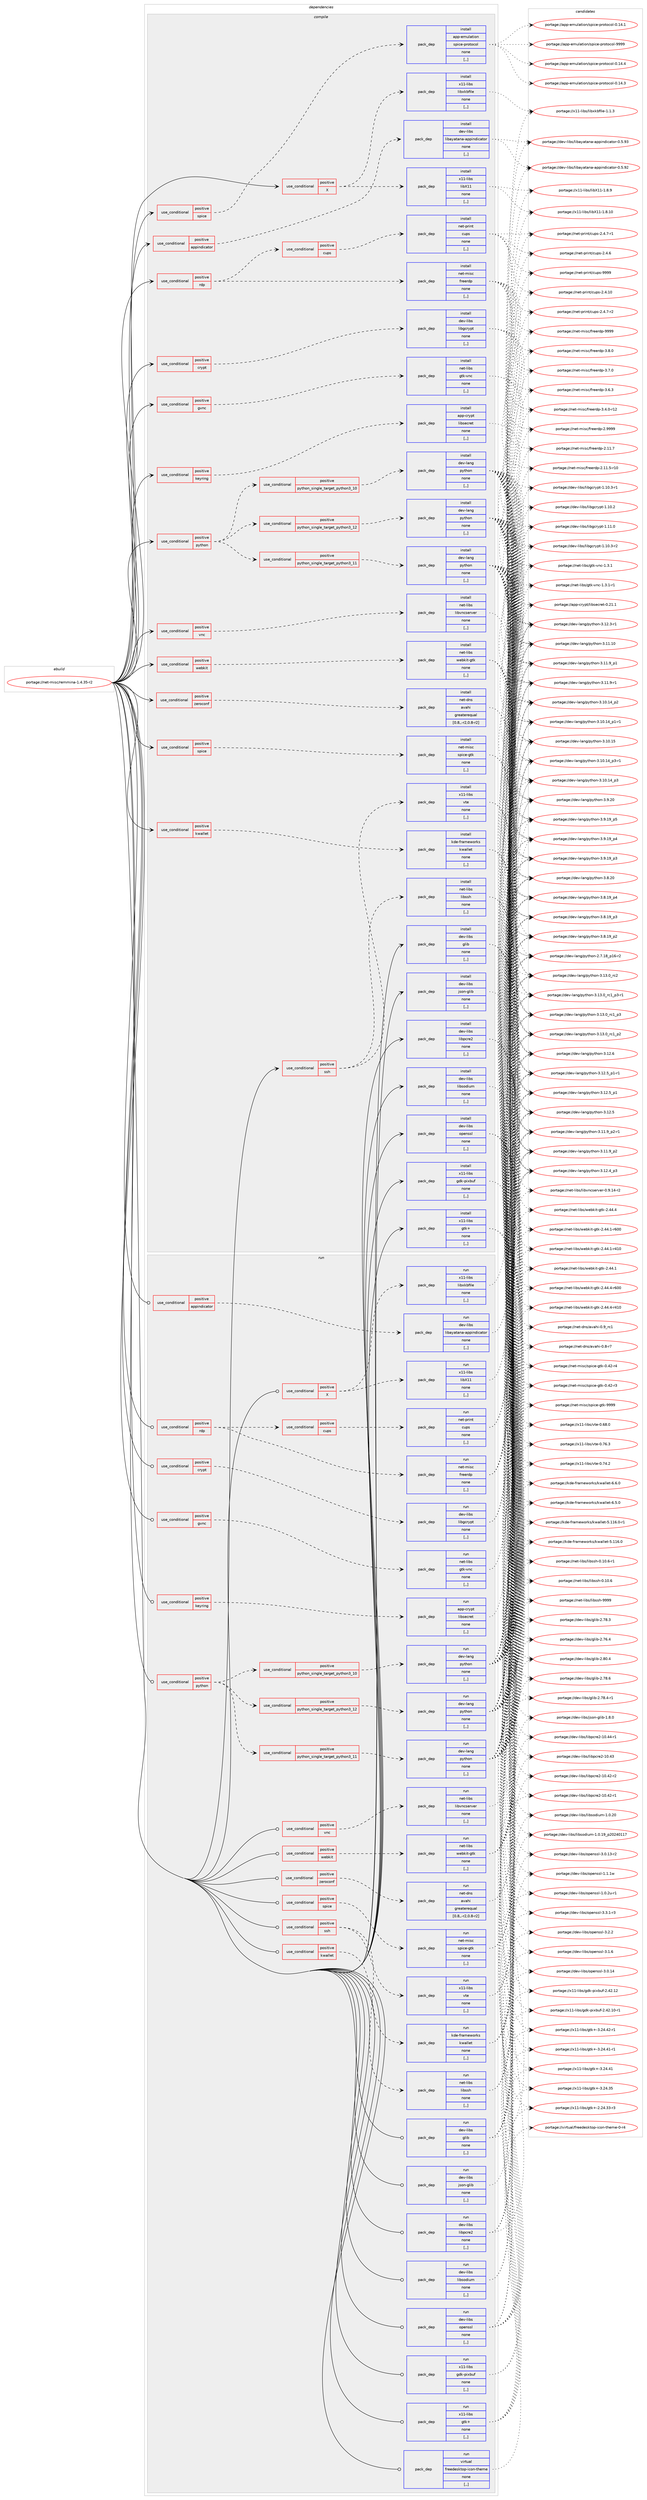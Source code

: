 digraph prolog {

# *************
# Graph options
# *************

newrank=true;
concentrate=true;
compound=true;
graph [rankdir=LR,fontname=Helvetica,fontsize=10,ranksep=1.5];#, ranksep=2.5, nodesep=0.2];
edge  [arrowhead=vee];
node  [fontname=Helvetica,fontsize=10];

# **********
# The ebuild
# **********

subgraph cluster_leftcol {
color=gray;
label=<<i>ebuild</i>>;
id [label="portage://net-misc/remmina-1.4.35-r2", color=red, width=4, href="../net-misc/remmina-1.4.35-r2.svg"];
}

# ****************
# The dependencies
# ****************

subgraph cluster_midcol {
color=gray;
label=<<i>dependencies</i>>;
subgraph cluster_compile {
fillcolor="#eeeeee";
style=filled;
label=<<i>compile</i>>;
subgraph cond232297 {
dependency884691 [label=<<TABLE BORDER="0" CELLBORDER="1" CELLSPACING="0" CELLPADDING="4"><TR><TD ROWSPAN="3" CELLPADDING="10">use_conditional</TD></TR><TR><TD>positive</TD></TR><TR><TD>X</TD></TR></TABLE>>, shape=none, color=red];
subgraph pack645926 {
dependency884692 [label=<<TABLE BORDER="0" CELLBORDER="1" CELLSPACING="0" CELLPADDING="4" WIDTH="220"><TR><TD ROWSPAN="6" CELLPADDING="30">pack_dep</TD></TR><TR><TD WIDTH="110">install</TD></TR><TR><TD>x11-libs</TD></TR><TR><TD>libX11</TD></TR><TR><TD>none</TD></TR><TR><TD>[,,]</TD></TR></TABLE>>, shape=none, color=blue];
}
dependency884691:e -> dependency884692:w [weight=20,style="dashed",arrowhead="vee"];
subgraph pack645927 {
dependency884693 [label=<<TABLE BORDER="0" CELLBORDER="1" CELLSPACING="0" CELLPADDING="4" WIDTH="220"><TR><TD ROWSPAN="6" CELLPADDING="30">pack_dep</TD></TR><TR><TD WIDTH="110">install</TD></TR><TR><TD>x11-libs</TD></TR><TR><TD>libxkbfile</TD></TR><TR><TD>none</TD></TR><TR><TD>[,,]</TD></TR></TABLE>>, shape=none, color=blue];
}
dependency884691:e -> dependency884693:w [weight=20,style="dashed",arrowhead="vee"];
}
id:e -> dependency884691:w [weight=20,style="solid",arrowhead="vee"];
subgraph cond232298 {
dependency884694 [label=<<TABLE BORDER="0" CELLBORDER="1" CELLSPACING="0" CELLPADDING="4"><TR><TD ROWSPAN="3" CELLPADDING="10">use_conditional</TD></TR><TR><TD>positive</TD></TR><TR><TD>appindicator</TD></TR></TABLE>>, shape=none, color=red];
subgraph pack645928 {
dependency884695 [label=<<TABLE BORDER="0" CELLBORDER="1" CELLSPACING="0" CELLPADDING="4" WIDTH="220"><TR><TD ROWSPAN="6" CELLPADDING="30">pack_dep</TD></TR><TR><TD WIDTH="110">install</TD></TR><TR><TD>dev-libs</TD></TR><TR><TD>libayatana-appindicator</TD></TR><TR><TD>none</TD></TR><TR><TD>[,,]</TD></TR></TABLE>>, shape=none, color=blue];
}
dependency884694:e -> dependency884695:w [weight=20,style="dashed",arrowhead="vee"];
}
id:e -> dependency884694:w [weight=20,style="solid",arrowhead="vee"];
subgraph cond232299 {
dependency884696 [label=<<TABLE BORDER="0" CELLBORDER="1" CELLSPACING="0" CELLPADDING="4"><TR><TD ROWSPAN="3" CELLPADDING="10">use_conditional</TD></TR><TR><TD>positive</TD></TR><TR><TD>crypt</TD></TR></TABLE>>, shape=none, color=red];
subgraph pack645929 {
dependency884697 [label=<<TABLE BORDER="0" CELLBORDER="1" CELLSPACING="0" CELLPADDING="4" WIDTH="220"><TR><TD ROWSPAN="6" CELLPADDING="30">pack_dep</TD></TR><TR><TD WIDTH="110">install</TD></TR><TR><TD>dev-libs</TD></TR><TR><TD>libgcrypt</TD></TR><TR><TD>none</TD></TR><TR><TD>[,,]</TD></TR></TABLE>>, shape=none, color=blue];
}
dependency884696:e -> dependency884697:w [weight=20,style="dashed",arrowhead="vee"];
}
id:e -> dependency884696:w [weight=20,style="solid",arrowhead="vee"];
subgraph cond232300 {
dependency884698 [label=<<TABLE BORDER="0" CELLBORDER="1" CELLSPACING="0" CELLPADDING="4"><TR><TD ROWSPAN="3" CELLPADDING="10">use_conditional</TD></TR><TR><TD>positive</TD></TR><TR><TD>gvnc</TD></TR></TABLE>>, shape=none, color=red];
subgraph pack645930 {
dependency884699 [label=<<TABLE BORDER="0" CELLBORDER="1" CELLSPACING="0" CELLPADDING="4" WIDTH="220"><TR><TD ROWSPAN="6" CELLPADDING="30">pack_dep</TD></TR><TR><TD WIDTH="110">install</TD></TR><TR><TD>net-libs</TD></TR><TR><TD>gtk-vnc</TD></TR><TR><TD>none</TD></TR><TR><TD>[,,]</TD></TR></TABLE>>, shape=none, color=blue];
}
dependency884698:e -> dependency884699:w [weight=20,style="dashed",arrowhead="vee"];
}
id:e -> dependency884698:w [weight=20,style="solid",arrowhead="vee"];
subgraph cond232301 {
dependency884700 [label=<<TABLE BORDER="0" CELLBORDER="1" CELLSPACING="0" CELLPADDING="4"><TR><TD ROWSPAN="3" CELLPADDING="10">use_conditional</TD></TR><TR><TD>positive</TD></TR><TR><TD>keyring</TD></TR></TABLE>>, shape=none, color=red];
subgraph pack645931 {
dependency884701 [label=<<TABLE BORDER="0" CELLBORDER="1" CELLSPACING="0" CELLPADDING="4" WIDTH="220"><TR><TD ROWSPAN="6" CELLPADDING="30">pack_dep</TD></TR><TR><TD WIDTH="110">install</TD></TR><TR><TD>app-crypt</TD></TR><TR><TD>libsecret</TD></TR><TR><TD>none</TD></TR><TR><TD>[,,]</TD></TR></TABLE>>, shape=none, color=blue];
}
dependency884700:e -> dependency884701:w [weight=20,style="dashed",arrowhead="vee"];
}
id:e -> dependency884700:w [weight=20,style="solid",arrowhead="vee"];
subgraph cond232302 {
dependency884702 [label=<<TABLE BORDER="0" CELLBORDER="1" CELLSPACING="0" CELLPADDING="4"><TR><TD ROWSPAN="3" CELLPADDING="10">use_conditional</TD></TR><TR><TD>positive</TD></TR><TR><TD>kwallet</TD></TR></TABLE>>, shape=none, color=red];
subgraph pack645932 {
dependency884703 [label=<<TABLE BORDER="0" CELLBORDER="1" CELLSPACING="0" CELLPADDING="4" WIDTH="220"><TR><TD ROWSPAN="6" CELLPADDING="30">pack_dep</TD></TR><TR><TD WIDTH="110">install</TD></TR><TR><TD>kde-frameworks</TD></TR><TR><TD>kwallet</TD></TR><TR><TD>none</TD></TR><TR><TD>[,,]</TD></TR></TABLE>>, shape=none, color=blue];
}
dependency884702:e -> dependency884703:w [weight=20,style="dashed",arrowhead="vee"];
}
id:e -> dependency884702:w [weight=20,style="solid",arrowhead="vee"];
subgraph cond232303 {
dependency884704 [label=<<TABLE BORDER="0" CELLBORDER="1" CELLSPACING="0" CELLPADDING="4"><TR><TD ROWSPAN="3" CELLPADDING="10">use_conditional</TD></TR><TR><TD>positive</TD></TR><TR><TD>python</TD></TR></TABLE>>, shape=none, color=red];
subgraph cond232304 {
dependency884705 [label=<<TABLE BORDER="0" CELLBORDER="1" CELLSPACING="0" CELLPADDING="4"><TR><TD ROWSPAN="3" CELLPADDING="10">use_conditional</TD></TR><TR><TD>positive</TD></TR><TR><TD>python_single_target_python3_10</TD></TR></TABLE>>, shape=none, color=red];
subgraph pack645933 {
dependency884706 [label=<<TABLE BORDER="0" CELLBORDER="1" CELLSPACING="0" CELLPADDING="4" WIDTH="220"><TR><TD ROWSPAN="6" CELLPADDING="30">pack_dep</TD></TR><TR><TD WIDTH="110">install</TD></TR><TR><TD>dev-lang</TD></TR><TR><TD>python</TD></TR><TR><TD>none</TD></TR><TR><TD>[,,]</TD></TR></TABLE>>, shape=none, color=blue];
}
dependency884705:e -> dependency884706:w [weight=20,style="dashed",arrowhead="vee"];
}
dependency884704:e -> dependency884705:w [weight=20,style="dashed",arrowhead="vee"];
subgraph cond232305 {
dependency884707 [label=<<TABLE BORDER="0" CELLBORDER="1" CELLSPACING="0" CELLPADDING="4"><TR><TD ROWSPAN="3" CELLPADDING="10">use_conditional</TD></TR><TR><TD>positive</TD></TR><TR><TD>python_single_target_python3_11</TD></TR></TABLE>>, shape=none, color=red];
subgraph pack645934 {
dependency884708 [label=<<TABLE BORDER="0" CELLBORDER="1" CELLSPACING="0" CELLPADDING="4" WIDTH="220"><TR><TD ROWSPAN="6" CELLPADDING="30">pack_dep</TD></TR><TR><TD WIDTH="110">install</TD></TR><TR><TD>dev-lang</TD></TR><TR><TD>python</TD></TR><TR><TD>none</TD></TR><TR><TD>[,,]</TD></TR></TABLE>>, shape=none, color=blue];
}
dependency884707:e -> dependency884708:w [weight=20,style="dashed",arrowhead="vee"];
}
dependency884704:e -> dependency884707:w [weight=20,style="dashed",arrowhead="vee"];
subgraph cond232306 {
dependency884709 [label=<<TABLE BORDER="0" CELLBORDER="1" CELLSPACING="0" CELLPADDING="4"><TR><TD ROWSPAN="3" CELLPADDING="10">use_conditional</TD></TR><TR><TD>positive</TD></TR><TR><TD>python_single_target_python3_12</TD></TR></TABLE>>, shape=none, color=red];
subgraph pack645935 {
dependency884710 [label=<<TABLE BORDER="0" CELLBORDER="1" CELLSPACING="0" CELLPADDING="4" WIDTH="220"><TR><TD ROWSPAN="6" CELLPADDING="30">pack_dep</TD></TR><TR><TD WIDTH="110">install</TD></TR><TR><TD>dev-lang</TD></TR><TR><TD>python</TD></TR><TR><TD>none</TD></TR><TR><TD>[,,]</TD></TR></TABLE>>, shape=none, color=blue];
}
dependency884709:e -> dependency884710:w [weight=20,style="dashed",arrowhead="vee"];
}
dependency884704:e -> dependency884709:w [weight=20,style="dashed",arrowhead="vee"];
}
id:e -> dependency884704:w [weight=20,style="solid",arrowhead="vee"];
subgraph cond232307 {
dependency884711 [label=<<TABLE BORDER="0" CELLBORDER="1" CELLSPACING="0" CELLPADDING="4"><TR><TD ROWSPAN="3" CELLPADDING="10">use_conditional</TD></TR><TR><TD>positive</TD></TR><TR><TD>rdp</TD></TR></TABLE>>, shape=none, color=red];
subgraph pack645936 {
dependency884712 [label=<<TABLE BORDER="0" CELLBORDER="1" CELLSPACING="0" CELLPADDING="4" WIDTH="220"><TR><TD ROWSPAN="6" CELLPADDING="30">pack_dep</TD></TR><TR><TD WIDTH="110">install</TD></TR><TR><TD>net-misc</TD></TR><TR><TD>freerdp</TD></TR><TR><TD>none</TD></TR><TR><TD>[,,]</TD></TR></TABLE>>, shape=none, color=blue];
}
dependency884711:e -> dependency884712:w [weight=20,style="dashed",arrowhead="vee"];
subgraph cond232308 {
dependency884713 [label=<<TABLE BORDER="0" CELLBORDER="1" CELLSPACING="0" CELLPADDING="4"><TR><TD ROWSPAN="3" CELLPADDING="10">use_conditional</TD></TR><TR><TD>positive</TD></TR><TR><TD>cups</TD></TR></TABLE>>, shape=none, color=red];
subgraph pack645937 {
dependency884714 [label=<<TABLE BORDER="0" CELLBORDER="1" CELLSPACING="0" CELLPADDING="4" WIDTH="220"><TR><TD ROWSPAN="6" CELLPADDING="30">pack_dep</TD></TR><TR><TD WIDTH="110">install</TD></TR><TR><TD>net-print</TD></TR><TR><TD>cups</TD></TR><TR><TD>none</TD></TR><TR><TD>[,,]</TD></TR></TABLE>>, shape=none, color=blue];
}
dependency884713:e -> dependency884714:w [weight=20,style="dashed",arrowhead="vee"];
}
dependency884711:e -> dependency884713:w [weight=20,style="dashed",arrowhead="vee"];
}
id:e -> dependency884711:w [weight=20,style="solid",arrowhead="vee"];
subgraph cond232309 {
dependency884715 [label=<<TABLE BORDER="0" CELLBORDER="1" CELLSPACING="0" CELLPADDING="4"><TR><TD ROWSPAN="3" CELLPADDING="10">use_conditional</TD></TR><TR><TD>positive</TD></TR><TR><TD>spice</TD></TR></TABLE>>, shape=none, color=red];
subgraph pack645938 {
dependency884716 [label=<<TABLE BORDER="0" CELLBORDER="1" CELLSPACING="0" CELLPADDING="4" WIDTH="220"><TR><TD ROWSPAN="6" CELLPADDING="30">pack_dep</TD></TR><TR><TD WIDTH="110">install</TD></TR><TR><TD>app-emulation</TD></TR><TR><TD>spice-protocol</TD></TR><TR><TD>none</TD></TR><TR><TD>[,,]</TD></TR></TABLE>>, shape=none, color=blue];
}
dependency884715:e -> dependency884716:w [weight=20,style="dashed",arrowhead="vee"];
}
id:e -> dependency884715:w [weight=20,style="solid",arrowhead="vee"];
subgraph cond232310 {
dependency884717 [label=<<TABLE BORDER="0" CELLBORDER="1" CELLSPACING="0" CELLPADDING="4"><TR><TD ROWSPAN="3" CELLPADDING="10">use_conditional</TD></TR><TR><TD>positive</TD></TR><TR><TD>spice</TD></TR></TABLE>>, shape=none, color=red];
subgraph pack645939 {
dependency884718 [label=<<TABLE BORDER="0" CELLBORDER="1" CELLSPACING="0" CELLPADDING="4" WIDTH="220"><TR><TD ROWSPAN="6" CELLPADDING="30">pack_dep</TD></TR><TR><TD WIDTH="110">install</TD></TR><TR><TD>net-misc</TD></TR><TR><TD>spice-gtk</TD></TR><TR><TD>none</TD></TR><TR><TD>[,,]</TD></TR></TABLE>>, shape=none, color=blue];
}
dependency884717:e -> dependency884718:w [weight=20,style="dashed",arrowhead="vee"];
}
id:e -> dependency884717:w [weight=20,style="solid",arrowhead="vee"];
subgraph cond232311 {
dependency884719 [label=<<TABLE BORDER="0" CELLBORDER="1" CELLSPACING="0" CELLPADDING="4"><TR><TD ROWSPAN="3" CELLPADDING="10">use_conditional</TD></TR><TR><TD>positive</TD></TR><TR><TD>ssh</TD></TR></TABLE>>, shape=none, color=red];
subgraph pack645940 {
dependency884720 [label=<<TABLE BORDER="0" CELLBORDER="1" CELLSPACING="0" CELLPADDING="4" WIDTH="220"><TR><TD ROWSPAN="6" CELLPADDING="30">pack_dep</TD></TR><TR><TD WIDTH="110">install</TD></TR><TR><TD>net-libs</TD></TR><TR><TD>libssh</TD></TR><TR><TD>none</TD></TR><TR><TD>[,,]</TD></TR></TABLE>>, shape=none, color=blue];
}
dependency884719:e -> dependency884720:w [weight=20,style="dashed",arrowhead="vee"];
subgraph pack645941 {
dependency884721 [label=<<TABLE BORDER="0" CELLBORDER="1" CELLSPACING="0" CELLPADDING="4" WIDTH="220"><TR><TD ROWSPAN="6" CELLPADDING="30">pack_dep</TD></TR><TR><TD WIDTH="110">install</TD></TR><TR><TD>x11-libs</TD></TR><TR><TD>vte</TD></TR><TR><TD>none</TD></TR><TR><TD>[,,]</TD></TR></TABLE>>, shape=none, color=blue];
}
dependency884719:e -> dependency884721:w [weight=20,style="dashed",arrowhead="vee"];
}
id:e -> dependency884719:w [weight=20,style="solid",arrowhead="vee"];
subgraph cond232312 {
dependency884722 [label=<<TABLE BORDER="0" CELLBORDER="1" CELLSPACING="0" CELLPADDING="4"><TR><TD ROWSPAN="3" CELLPADDING="10">use_conditional</TD></TR><TR><TD>positive</TD></TR><TR><TD>vnc</TD></TR></TABLE>>, shape=none, color=red];
subgraph pack645942 {
dependency884723 [label=<<TABLE BORDER="0" CELLBORDER="1" CELLSPACING="0" CELLPADDING="4" WIDTH="220"><TR><TD ROWSPAN="6" CELLPADDING="30">pack_dep</TD></TR><TR><TD WIDTH="110">install</TD></TR><TR><TD>net-libs</TD></TR><TR><TD>libvncserver</TD></TR><TR><TD>none</TD></TR><TR><TD>[,,]</TD></TR></TABLE>>, shape=none, color=blue];
}
dependency884722:e -> dependency884723:w [weight=20,style="dashed",arrowhead="vee"];
}
id:e -> dependency884722:w [weight=20,style="solid",arrowhead="vee"];
subgraph cond232313 {
dependency884724 [label=<<TABLE BORDER="0" CELLBORDER="1" CELLSPACING="0" CELLPADDING="4"><TR><TD ROWSPAN="3" CELLPADDING="10">use_conditional</TD></TR><TR><TD>positive</TD></TR><TR><TD>webkit</TD></TR></TABLE>>, shape=none, color=red];
subgraph pack645943 {
dependency884725 [label=<<TABLE BORDER="0" CELLBORDER="1" CELLSPACING="0" CELLPADDING="4" WIDTH="220"><TR><TD ROWSPAN="6" CELLPADDING="30">pack_dep</TD></TR><TR><TD WIDTH="110">install</TD></TR><TR><TD>net-libs</TD></TR><TR><TD>webkit-gtk</TD></TR><TR><TD>none</TD></TR><TR><TD>[,,]</TD></TR></TABLE>>, shape=none, color=blue];
}
dependency884724:e -> dependency884725:w [weight=20,style="dashed",arrowhead="vee"];
}
id:e -> dependency884724:w [weight=20,style="solid",arrowhead="vee"];
subgraph cond232314 {
dependency884726 [label=<<TABLE BORDER="0" CELLBORDER="1" CELLSPACING="0" CELLPADDING="4"><TR><TD ROWSPAN="3" CELLPADDING="10">use_conditional</TD></TR><TR><TD>positive</TD></TR><TR><TD>zeroconf</TD></TR></TABLE>>, shape=none, color=red];
subgraph pack645944 {
dependency884727 [label=<<TABLE BORDER="0" CELLBORDER="1" CELLSPACING="0" CELLPADDING="4" WIDTH="220"><TR><TD ROWSPAN="6" CELLPADDING="30">pack_dep</TD></TR><TR><TD WIDTH="110">install</TD></TR><TR><TD>net-dns</TD></TR><TR><TD>avahi</TD></TR><TR><TD>greaterequal</TD></TR><TR><TD>[0.8,,-r2,0.8-r2]</TD></TR></TABLE>>, shape=none, color=blue];
}
dependency884726:e -> dependency884727:w [weight=20,style="dashed",arrowhead="vee"];
}
id:e -> dependency884726:w [weight=20,style="solid",arrowhead="vee"];
subgraph pack645945 {
dependency884728 [label=<<TABLE BORDER="0" CELLBORDER="1" CELLSPACING="0" CELLPADDING="4" WIDTH="220"><TR><TD ROWSPAN="6" CELLPADDING="30">pack_dep</TD></TR><TR><TD WIDTH="110">install</TD></TR><TR><TD>dev-libs</TD></TR><TR><TD>glib</TD></TR><TR><TD>none</TD></TR><TR><TD>[,,]</TD></TR></TABLE>>, shape=none, color=blue];
}
id:e -> dependency884728:w [weight=20,style="solid",arrowhead="vee"];
subgraph pack645946 {
dependency884729 [label=<<TABLE BORDER="0" CELLBORDER="1" CELLSPACING="0" CELLPADDING="4" WIDTH="220"><TR><TD ROWSPAN="6" CELLPADDING="30">pack_dep</TD></TR><TR><TD WIDTH="110">install</TD></TR><TR><TD>dev-libs</TD></TR><TR><TD>json-glib</TD></TR><TR><TD>none</TD></TR><TR><TD>[,,]</TD></TR></TABLE>>, shape=none, color=blue];
}
id:e -> dependency884729:w [weight=20,style="solid",arrowhead="vee"];
subgraph pack645947 {
dependency884730 [label=<<TABLE BORDER="0" CELLBORDER="1" CELLSPACING="0" CELLPADDING="4" WIDTH="220"><TR><TD ROWSPAN="6" CELLPADDING="30">pack_dep</TD></TR><TR><TD WIDTH="110">install</TD></TR><TR><TD>dev-libs</TD></TR><TR><TD>libpcre2</TD></TR><TR><TD>none</TD></TR><TR><TD>[,,]</TD></TR></TABLE>>, shape=none, color=blue];
}
id:e -> dependency884730:w [weight=20,style="solid",arrowhead="vee"];
subgraph pack645948 {
dependency884731 [label=<<TABLE BORDER="0" CELLBORDER="1" CELLSPACING="0" CELLPADDING="4" WIDTH="220"><TR><TD ROWSPAN="6" CELLPADDING="30">pack_dep</TD></TR><TR><TD WIDTH="110">install</TD></TR><TR><TD>dev-libs</TD></TR><TR><TD>libsodium</TD></TR><TR><TD>none</TD></TR><TR><TD>[,,]</TD></TR></TABLE>>, shape=none, color=blue];
}
id:e -> dependency884731:w [weight=20,style="solid",arrowhead="vee"];
subgraph pack645949 {
dependency884732 [label=<<TABLE BORDER="0" CELLBORDER="1" CELLSPACING="0" CELLPADDING="4" WIDTH="220"><TR><TD ROWSPAN="6" CELLPADDING="30">pack_dep</TD></TR><TR><TD WIDTH="110">install</TD></TR><TR><TD>dev-libs</TD></TR><TR><TD>openssl</TD></TR><TR><TD>none</TD></TR><TR><TD>[,,]</TD></TR></TABLE>>, shape=none, color=blue];
}
id:e -> dependency884732:w [weight=20,style="solid",arrowhead="vee"];
subgraph pack645950 {
dependency884733 [label=<<TABLE BORDER="0" CELLBORDER="1" CELLSPACING="0" CELLPADDING="4" WIDTH="220"><TR><TD ROWSPAN="6" CELLPADDING="30">pack_dep</TD></TR><TR><TD WIDTH="110">install</TD></TR><TR><TD>x11-libs</TD></TR><TR><TD>gdk-pixbuf</TD></TR><TR><TD>none</TD></TR><TR><TD>[,,]</TD></TR></TABLE>>, shape=none, color=blue];
}
id:e -> dependency884733:w [weight=20,style="solid",arrowhead="vee"];
subgraph pack645951 {
dependency884734 [label=<<TABLE BORDER="0" CELLBORDER="1" CELLSPACING="0" CELLPADDING="4" WIDTH="220"><TR><TD ROWSPAN="6" CELLPADDING="30">pack_dep</TD></TR><TR><TD WIDTH="110">install</TD></TR><TR><TD>x11-libs</TD></TR><TR><TD>gtk+</TD></TR><TR><TD>none</TD></TR><TR><TD>[,,]</TD></TR></TABLE>>, shape=none, color=blue];
}
id:e -> dependency884734:w [weight=20,style="solid",arrowhead="vee"];
}
subgraph cluster_compileandrun {
fillcolor="#eeeeee";
style=filled;
label=<<i>compile and run</i>>;
}
subgraph cluster_run {
fillcolor="#eeeeee";
style=filled;
label=<<i>run</i>>;
subgraph cond232315 {
dependency884735 [label=<<TABLE BORDER="0" CELLBORDER="1" CELLSPACING="0" CELLPADDING="4"><TR><TD ROWSPAN="3" CELLPADDING="10">use_conditional</TD></TR><TR><TD>positive</TD></TR><TR><TD>X</TD></TR></TABLE>>, shape=none, color=red];
subgraph pack645952 {
dependency884736 [label=<<TABLE BORDER="0" CELLBORDER="1" CELLSPACING="0" CELLPADDING="4" WIDTH="220"><TR><TD ROWSPAN="6" CELLPADDING="30">pack_dep</TD></TR><TR><TD WIDTH="110">run</TD></TR><TR><TD>x11-libs</TD></TR><TR><TD>libX11</TD></TR><TR><TD>none</TD></TR><TR><TD>[,,]</TD></TR></TABLE>>, shape=none, color=blue];
}
dependency884735:e -> dependency884736:w [weight=20,style="dashed",arrowhead="vee"];
subgraph pack645953 {
dependency884737 [label=<<TABLE BORDER="0" CELLBORDER="1" CELLSPACING="0" CELLPADDING="4" WIDTH="220"><TR><TD ROWSPAN="6" CELLPADDING="30">pack_dep</TD></TR><TR><TD WIDTH="110">run</TD></TR><TR><TD>x11-libs</TD></TR><TR><TD>libxkbfile</TD></TR><TR><TD>none</TD></TR><TR><TD>[,,]</TD></TR></TABLE>>, shape=none, color=blue];
}
dependency884735:e -> dependency884737:w [weight=20,style="dashed",arrowhead="vee"];
}
id:e -> dependency884735:w [weight=20,style="solid",arrowhead="odot"];
subgraph cond232316 {
dependency884738 [label=<<TABLE BORDER="0" CELLBORDER="1" CELLSPACING="0" CELLPADDING="4"><TR><TD ROWSPAN="3" CELLPADDING="10">use_conditional</TD></TR><TR><TD>positive</TD></TR><TR><TD>appindicator</TD></TR></TABLE>>, shape=none, color=red];
subgraph pack645954 {
dependency884739 [label=<<TABLE BORDER="0" CELLBORDER="1" CELLSPACING="0" CELLPADDING="4" WIDTH="220"><TR><TD ROWSPAN="6" CELLPADDING="30">pack_dep</TD></TR><TR><TD WIDTH="110">run</TD></TR><TR><TD>dev-libs</TD></TR><TR><TD>libayatana-appindicator</TD></TR><TR><TD>none</TD></TR><TR><TD>[,,]</TD></TR></TABLE>>, shape=none, color=blue];
}
dependency884738:e -> dependency884739:w [weight=20,style="dashed",arrowhead="vee"];
}
id:e -> dependency884738:w [weight=20,style="solid",arrowhead="odot"];
subgraph cond232317 {
dependency884740 [label=<<TABLE BORDER="0" CELLBORDER="1" CELLSPACING="0" CELLPADDING="4"><TR><TD ROWSPAN="3" CELLPADDING="10">use_conditional</TD></TR><TR><TD>positive</TD></TR><TR><TD>crypt</TD></TR></TABLE>>, shape=none, color=red];
subgraph pack645955 {
dependency884741 [label=<<TABLE BORDER="0" CELLBORDER="1" CELLSPACING="0" CELLPADDING="4" WIDTH="220"><TR><TD ROWSPAN="6" CELLPADDING="30">pack_dep</TD></TR><TR><TD WIDTH="110">run</TD></TR><TR><TD>dev-libs</TD></TR><TR><TD>libgcrypt</TD></TR><TR><TD>none</TD></TR><TR><TD>[,,]</TD></TR></TABLE>>, shape=none, color=blue];
}
dependency884740:e -> dependency884741:w [weight=20,style="dashed",arrowhead="vee"];
}
id:e -> dependency884740:w [weight=20,style="solid",arrowhead="odot"];
subgraph cond232318 {
dependency884742 [label=<<TABLE BORDER="0" CELLBORDER="1" CELLSPACING="0" CELLPADDING="4"><TR><TD ROWSPAN="3" CELLPADDING="10">use_conditional</TD></TR><TR><TD>positive</TD></TR><TR><TD>gvnc</TD></TR></TABLE>>, shape=none, color=red];
subgraph pack645956 {
dependency884743 [label=<<TABLE BORDER="0" CELLBORDER="1" CELLSPACING="0" CELLPADDING="4" WIDTH="220"><TR><TD ROWSPAN="6" CELLPADDING="30">pack_dep</TD></TR><TR><TD WIDTH="110">run</TD></TR><TR><TD>net-libs</TD></TR><TR><TD>gtk-vnc</TD></TR><TR><TD>none</TD></TR><TR><TD>[,,]</TD></TR></TABLE>>, shape=none, color=blue];
}
dependency884742:e -> dependency884743:w [weight=20,style="dashed",arrowhead="vee"];
}
id:e -> dependency884742:w [weight=20,style="solid",arrowhead="odot"];
subgraph cond232319 {
dependency884744 [label=<<TABLE BORDER="0" CELLBORDER="1" CELLSPACING="0" CELLPADDING="4"><TR><TD ROWSPAN="3" CELLPADDING="10">use_conditional</TD></TR><TR><TD>positive</TD></TR><TR><TD>keyring</TD></TR></TABLE>>, shape=none, color=red];
subgraph pack645957 {
dependency884745 [label=<<TABLE BORDER="0" CELLBORDER="1" CELLSPACING="0" CELLPADDING="4" WIDTH="220"><TR><TD ROWSPAN="6" CELLPADDING="30">pack_dep</TD></TR><TR><TD WIDTH="110">run</TD></TR><TR><TD>app-crypt</TD></TR><TR><TD>libsecret</TD></TR><TR><TD>none</TD></TR><TR><TD>[,,]</TD></TR></TABLE>>, shape=none, color=blue];
}
dependency884744:e -> dependency884745:w [weight=20,style="dashed",arrowhead="vee"];
}
id:e -> dependency884744:w [weight=20,style="solid",arrowhead="odot"];
subgraph cond232320 {
dependency884746 [label=<<TABLE BORDER="0" CELLBORDER="1" CELLSPACING="0" CELLPADDING="4"><TR><TD ROWSPAN="3" CELLPADDING="10">use_conditional</TD></TR><TR><TD>positive</TD></TR><TR><TD>kwallet</TD></TR></TABLE>>, shape=none, color=red];
subgraph pack645958 {
dependency884747 [label=<<TABLE BORDER="0" CELLBORDER="1" CELLSPACING="0" CELLPADDING="4" WIDTH="220"><TR><TD ROWSPAN="6" CELLPADDING="30">pack_dep</TD></TR><TR><TD WIDTH="110">run</TD></TR><TR><TD>kde-frameworks</TD></TR><TR><TD>kwallet</TD></TR><TR><TD>none</TD></TR><TR><TD>[,,]</TD></TR></TABLE>>, shape=none, color=blue];
}
dependency884746:e -> dependency884747:w [weight=20,style="dashed",arrowhead="vee"];
}
id:e -> dependency884746:w [weight=20,style="solid",arrowhead="odot"];
subgraph cond232321 {
dependency884748 [label=<<TABLE BORDER="0" CELLBORDER="1" CELLSPACING="0" CELLPADDING="4"><TR><TD ROWSPAN="3" CELLPADDING="10">use_conditional</TD></TR><TR><TD>positive</TD></TR><TR><TD>python</TD></TR></TABLE>>, shape=none, color=red];
subgraph cond232322 {
dependency884749 [label=<<TABLE BORDER="0" CELLBORDER="1" CELLSPACING="0" CELLPADDING="4"><TR><TD ROWSPAN="3" CELLPADDING="10">use_conditional</TD></TR><TR><TD>positive</TD></TR><TR><TD>python_single_target_python3_10</TD></TR></TABLE>>, shape=none, color=red];
subgraph pack645959 {
dependency884750 [label=<<TABLE BORDER="0" CELLBORDER="1" CELLSPACING="0" CELLPADDING="4" WIDTH="220"><TR><TD ROWSPAN="6" CELLPADDING="30">pack_dep</TD></TR><TR><TD WIDTH="110">run</TD></TR><TR><TD>dev-lang</TD></TR><TR><TD>python</TD></TR><TR><TD>none</TD></TR><TR><TD>[,,]</TD></TR></TABLE>>, shape=none, color=blue];
}
dependency884749:e -> dependency884750:w [weight=20,style="dashed",arrowhead="vee"];
}
dependency884748:e -> dependency884749:w [weight=20,style="dashed",arrowhead="vee"];
subgraph cond232323 {
dependency884751 [label=<<TABLE BORDER="0" CELLBORDER="1" CELLSPACING="0" CELLPADDING="4"><TR><TD ROWSPAN="3" CELLPADDING="10">use_conditional</TD></TR><TR><TD>positive</TD></TR><TR><TD>python_single_target_python3_11</TD></TR></TABLE>>, shape=none, color=red];
subgraph pack645960 {
dependency884752 [label=<<TABLE BORDER="0" CELLBORDER="1" CELLSPACING="0" CELLPADDING="4" WIDTH="220"><TR><TD ROWSPAN="6" CELLPADDING="30">pack_dep</TD></TR><TR><TD WIDTH="110">run</TD></TR><TR><TD>dev-lang</TD></TR><TR><TD>python</TD></TR><TR><TD>none</TD></TR><TR><TD>[,,]</TD></TR></TABLE>>, shape=none, color=blue];
}
dependency884751:e -> dependency884752:w [weight=20,style="dashed",arrowhead="vee"];
}
dependency884748:e -> dependency884751:w [weight=20,style="dashed",arrowhead="vee"];
subgraph cond232324 {
dependency884753 [label=<<TABLE BORDER="0" CELLBORDER="1" CELLSPACING="0" CELLPADDING="4"><TR><TD ROWSPAN="3" CELLPADDING="10">use_conditional</TD></TR><TR><TD>positive</TD></TR><TR><TD>python_single_target_python3_12</TD></TR></TABLE>>, shape=none, color=red];
subgraph pack645961 {
dependency884754 [label=<<TABLE BORDER="0" CELLBORDER="1" CELLSPACING="0" CELLPADDING="4" WIDTH="220"><TR><TD ROWSPAN="6" CELLPADDING="30">pack_dep</TD></TR><TR><TD WIDTH="110">run</TD></TR><TR><TD>dev-lang</TD></TR><TR><TD>python</TD></TR><TR><TD>none</TD></TR><TR><TD>[,,]</TD></TR></TABLE>>, shape=none, color=blue];
}
dependency884753:e -> dependency884754:w [weight=20,style="dashed",arrowhead="vee"];
}
dependency884748:e -> dependency884753:w [weight=20,style="dashed",arrowhead="vee"];
}
id:e -> dependency884748:w [weight=20,style="solid",arrowhead="odot"];
subgraph cond232325 {
dependency884755 [label=<<TABLE BORDER="0" CELLBORDER="1" CELLSPACING="0" CELLPADDING="4"><TR><TD ROWSPAN="3" CELLPADDING="10">use_conditional</TD></TR><TR><TD>positive</TD></TR><TR><TD>rdp</TD></TR></TABLE>>, shape=none, color=red];
subgraph pack645962 {
dependency884756 [label=<<TABLE BORDER="0" CELLBORDER="1" CELLSPACING="0" CELLPADDING="4" WIDTH="220"><TR><TD ROWSPAN="6" CELLPADDING="30">pack_dep</TD></TR><TR><TD WIDTH="110">run</TD></TR><TR><TD>net-misc</TD></TR><TR><TD>freerdp</TD></TR><TR><TD>none</TD></TR><TR><TD>[,,]</TD></TR></TABLE>>, shape=none, color=blue];
}
dependency884755:e -> dependency884756:w [weight=20,style="dashed",arrowhead="vee"];
subgraph cond232326 {
dependency884757 [label=<<TABLE BORDER="0" CELLBORDER="1" CELLSPACING="0" CELLPADDING="4"><TR><TD ROWSPAN="3" CELLPADDING="10">use_conditional</TD></TR><TR><TD>positive</TD></TR><TR><TD>cups</TD></TR></TABLE>>, shape=none, color=red];
subgraph pack645963 {
dependency884758 [label=<<TABLE BORDER="0" CELLBORDER="1" CELLSPACING="0" CELLPADDING="4" WIDTH="220"><TR><TD ROWSPAN="6" CELLPADDING="30">pack_dep</TD></TR><TR><TD WIDTH="110">run</TD></TR><TR><TD>net-print</TD></TR><TR><TD>cups</TD></TR><TR><TD>none</TD></TR><TR><TD>[,,]</TD></TR></TABLE>>, shape=none, color=blue];
}
dependency884757:e -> dependency884758:w [weight=20,style="dashed",arrowhead="vee"];
}
dependency884755:e -> dependency884757:w [weight=20,style="dashed",arrowhead="vee"];
}
id:e -> dependency884755:w [weight=20,style="solid",arrowhead="odot"];
subgraph cond232327 {
dependency884759 [label=<<TABLE BORDER="0" CELLBORDER="1" CELLSPACING="0" CELLPADDING="4"><TR><TD ROWSPAN="3" CELLPADDING="10">use_conditional</TD></TR><TR><TD>positive</TD></TR><TR><TD>spice</TD></TR></TABLE>>, shape=none, color=red];
subgraph pack645964 {
dependency884760 [label=<<TABLE BORDER="0" CELLBORDER="1" CELLSPACING="0" CELLPADDING="4" WIDTH="220"><TR><TD ROWSPAN="6" CELLPADDING="30">pack_dep</TD></TR><TR><TD WIDTH="110">run</TD></TR><TR><TD>net-misc</TD></TR><TR><TD>spice-gtk</TD></TR><TR><TD>none</TD></TR><TR><TD>[,,]</TD></TR></TABLE>>, shape=none, color=blue];
}
dependency884759:e -> dependency884760:w [weight=20,style="dashed",arrowhead="vee"];
}
id:e -> dependency884759:w [weight=20,style="solid",arrowhead="odot"];
subgraph cond232328 {
dependency884761 [label=<<TABLE BORDER="0" CELLBORDER="1" CELLSPACING="0" CELLPADDING="4"><TR><TD ROWSPAN="3" CELLPADDING="10">use_conditional</TD></TR><TR><TD>positive</TD></TR><TR><TD>ssh</TD></TR></TABLE>>, shape=none, color=red];
subgraph pack645965 {
dependency884762 [label=<<TABLE BORDER="0" CELLBORDER="1" CELLSPACING="0" CELLPADDING="4" WIDTH="220"><TR><TD ROWSPAN="6" CELLPADDING="30">pack_dep</TD></TR><TR><TD WIDTH="110">run</TD></TR><TR><TD>net-libs</TD></TR><TR><TD>libssh</TD></TR><TR><TD>none</TD></TR><TR><TD>[,,]</TD></TR></TABLE>>, shape=none, color=blue];
}
dependency884761:e -> dependency884762:w [weight=20,style="dashed",arrowhead="vee"];
subgraph pack645966 {
dependency884763 [label=<<TABLE BORDER="0" CELLBORDER="1" CELLSPACING="0" CELLPADDING="4" WIDTH="220"><TR><TD ROWSPAN="6" CELLPADDING="30">pack_dep</TD></TR><TR><TD WIDTH="110">run</TD></TR><TR><TD>x11-libs</TD></TR><TR><TD>vte</TD></TR><TR><TD>none</TD></TR><TR><TD>[,,]</TD></TR></TABLE>>, shape=none, color=blue];
}
dependency884761:e -> dependency884763:w [weight=20,style="dashed",arrowhead="vee"];
}
id:e -> dependency884761:w [weight=20,style="solid",arrowhead="odot"];
subgraph cond232329 {
dependency884764 [label=<<TABLE BORDER="0" CELLBORDER="1" CELLSPACING="0" CELLPADDING="4"><TR><TD ROWSPAN="3" CELLPADDING="10">use_conditional</TD></TR><TR><TD>positive</TD></TR><TR><TD>vnc</TD></TR></TABLE>>, shape=none, color=red];
subgraph pack645967 {
dependency884765 [label=<<TABLE BORDER="0" CELLBORDER="1" CELLSPACING="0" CELLPADDING="4" WIDTH="220"><TR><TD ROWSPAN="6" CELLPADDING="30">pack_dep</TD></TR><TR><TD WIDTH="110">run</TD></TR><TR><TD>net-libs</TD></TR><TR><TD>libvncserver</TD></TR><TR><TD>none</TD></TR><TR><TD>[,,]</TD></TR></TABLE>>, shape=none, color=blue];
}
dependency884764:e -> dependency884765:w [weight=20,style="dashed",arrowhead="vee"];
}
id:e -> dependency884764:w [weight=20,style="solid",arrowhead="odot"];
subgraph cond232330 {
dependency884766 [label=<<TABLE BORDER="0" CELLBORDER="1" CELLSPACING="0" CELLPADDING="4"><TR><TD ROWSPAN="3" CELLPADDING="10">use_conditional</TD></TR><TR><TD>positive</TD></TR><TR><TD>webkit</TD></TR></TABLE>>, shape=none, color=red];
subgraph pack645968 {
dependency884767 [label=<<TABLE BORDER="0" CELLBORDER="1" CELLSPACING="0" CELLPADDING="4" WIDTH="220"><TR><TD ROWSPAN="6" CELLPADDING="30">pack_dep</TD></TR><TR><TD WIDTH="110">run</TD></TR><TR><TD>net-libs</TD></TR><TR><TD>webkit-gtk</TD></TR><TR><TD>none</TD></TR><TR><TD>[,,]</TD></TR></TABLE>>, shape=none, color=blue];
}
dependency884766:e -> dependency884767:w [weight=20,style="dashed",arrowhead="vee"];
}
id:e -> dependency884766:w [weight=20,style="solid",arrowhead="odot"];
subgraph cond232331 {
dependency884768 [label=<<TABLE BORDER="0" CELLBORDER="1" CELLSPACING="0" CELLPADDING="4"><TR><TD ROWSPAN="3" CELLPADDING="10">use_conditional</TD></TR><TR><TD>positive</TD></TR><TR><TD>zeroconf</TD></TR></TABLE>>, shape=none, color=red];
subgraph pack645969 {
dependency884769 [label=<<TABLE BORDER="0" CELLBORDER="1" CELLSPACING="0" CELLPADDING="4" WIDTH="220"><TR><TD ROWSPAN="6" CELLPADDING="30">pack_dep</TD></TR><TR><TD WIDTH="110">run</TD></TR><TR><TD>net-dns</TD></TR><TR><TD>avahi</TD></TR><TR><TD>greaterequal</TD></TR><TR><TD>[0.8,,-r2,0.8-r2]</TD></TR></TABLE>>, shape=none, color=blue];
}
dependency884768:e -> dependency884769:w [weight=20,style="dashed",arrowhead="vee"];
}
id:e -> dependency884768:w [weight=20,style="solid",arrowhead="odot"];
subgraph pack645970 {
dependency884770 [label=<<TABLE BORDER="0" CELLBORDER="1" CELLSPACING="0" CELLPADDING="4" WIDTH="220"><TR><TD ROWSPAN="6" CELLPADDING="30">pack_dep</TD></TR><TR><TD WIDTH="110">run</TD></TR><TR><TD>dev-libs</TD></TR><TR><TD>glib</TD></TR><TR><TD>none</TD></TR><TR><TD>[,,]</TD></TR></TABLE>>, shape=none, color=blue];
}
id:e -> dependency884770:w [weight=20,style="solid",arrowhead="odot"];
subgraph pack645971 {
dependency884771 [label=<<TABLE BORDER="0" CELLBORDER="1" CELLSPACING="0" CELLPADDING="4" WIDTH="220"><TR><TD ROWSPAN="6" CELLPADDING="30">pack_dep</TD></TR><TR><TD WIDTH="110">run</TD></TR><TR><TD>dev-libs</TD></TR><TR><TD>json-glib</TD></TR><TR><TD>none</TD></TR><TR><TD>[,,]</TD></TR></TABLE>>, shape=none, color=blue];
}
id:e -> dependency884771:w [weight=20,style="solid",arrowhead="odot"];
subgraph pack645972 {
dependency884772 [label=<<TABLE BORDER="0" CELLBORDER="1" CELLSPACING="0" CELLPADDING="4" WIDTH="220"><TR><TD ROWSPAN="6" CELLPADDING="30">pack_dep</TD></TR><TR><TD WIDTH="110">run</TD></TR><TR><TD>dev-libs</TD></TR><TR><TD>libpcre2</TD></TR><TR><TD>none</TD></TR><TR><TD>[,,]</TD></TR></TABLE>>, shape=none, color=blue];
}
id:e -> dependency884772:w [weight=20,style="solid",arrowhead="odot"];
subgraph pack645973 {
dependency884773 [label=<<TABLE BORDER="0" CELLBORDER="1" CELLSPACING="0" CELLPADDING="4" WIDTH="220"><TR><TD ROWSPAN="6" CELLPADDING="30">pack_dep</TD></TR><TR><TD WIDTH="110">run</TD></TR><TR><TD>dev-libs</TD></TR><TR><TD>libsodium</TD></TR><TR><TD>none</TD></TR><TR><TD>[,,]</TD></TR></TABLE>>, shape=none, color=blue];
}
id:e -> dependency884773:w [weight=20,style="solid",arrowhead="odot"];
subgraph pack645974 {
dependency884774 [label=<<TABLE BORDER="0" CELLBORDER="1" CELLSPACING="0" CELLPADDING="4" WIDTH="220"><TR><TD ROWSPAN="6" CELLPADDING="30">pack_dep</TD></TR><TR><TD WIDTH="110">run</TD></TR><TR><TD>dev-libs</TD></TR><TR><TD>openssl</TD></TR><TR><TD>none</TD></TR><TR><TD>[,,]</TD></TR></TABLE>>, shape=none, color=blue];
}
id:e -> dependency884774:w [weight=20,style="solid",arrowhead="odot"];
subgraph pack645975 {
dependency884775 [label=<<TABLE BORDER="0" CELLBORDER="1" CELLSPACING="0" CELLPADDING="4" WIDTH="220"><TR><TD ROWSPAN="6" CELLPADDING="30">pack_dep</TD></TR><TR><TD WIDTH="110">run</TD></TR><TR><TD>virtual</TD></TR><TR><TD>freedesktop-icon-theme</TD></TR><TR><TD>none</TD></TR><TR><TD>[,,]</TD></TR></TABLE>>, shape=none, color=blue];
}
id:e -> dependency884775:w [weight=20,style="solid",arrowhead="odot"];
subgraph pack645976 {
dependency884776 [label=<<TABLE BORDER="0" CELLBORDER="1" CELLSPACING="0" CELLPADDING="4" WIDTH="220"><TR><TD ROWSPAN="6" CELLPADDING="30">pack_dep</TD></TR><TR><TD WIDTH="110">run</TD></TR><TR><TD>x11-libs</TD></TR><TR><TD>gdk-pixbuf</TD></TR><TR><TD>none</TD></TR><TR><TD>[,,]</TD></TR></TABLE>>, shape=none, color=blue];
}
id:e -> dependency884776:w [weight=20,style="solid",arrowhead="odot"];
subgraph pack645977 {
dependency884777 [label=<<TABLE BORDER="0" CELLBORDER="1" CELLSPACING="0" CELLPADDING="4" WIDTH="220"><TR><TD ROWSPAN="6" CELLPADDING="30">pack_dep</TD></TR><TR><TD WIDTH="110">run</TD></TR><TR><TD>x11-libs</TD></TR><TR><TD>gtk+</TD></TR><TR><TD>none</TD></TR><TR><TD>[,,]</TD></TR></TABLE>>, shape=none, color=blue];
}
id:e -> dependency884777:w [weight=20,style="solid",arrowhead="odot"];
}
}

# **************
# The candidates
# **************

subgraph cluster_choices {
rank=same;
color=gray;
label=<<i>candidates</i>>;

subgraph choice645926 {
color=black;
nodesep=1;
choice12049494510810598115471081059888494945494656464948 [label="portage://x11-libs/libX11-1.8.10", color=red, width=4,href="../x11-libs/libX11-1.8.10.svg"];
choice120494945108105981154710810598884949454946564657 [label="portage://x11-libs/libX11-1.8.9", color=red, width=4,href="../x11-libs/libX11-1.8.9.svg"];
dependency884692:e -> choice12049494510810598115471081059888494945494656464948:w [style=dotted,weight="100"];
dependency884692:e -> choice120494945108105981154710810598884949454946564657:w [style=dotted,weight="100"];
}
subgraph choice645927 {
color=black;
nodesep=1;
choice12049494510810598115471081059812010798102105108101454946494651 [label="portage://x11-libs/libxkbfile-1.1.3", color=red, width=4,href="../x11-libs/libxkbfile-1.1.3.svg"];
dependency884693:e -> choice12049494510810598115471081059812010798102105108101454946494651:w [style=dotted,weight="100"];
}
subgraph choice645928 {
color=black;
nodesep=1;
choice10010111845108105981154710810598971219711697110974597112112105110100105999711611111445484653465751 [label="portage://dev-libs/libayatana-appindicator-0.5.93", color=red, width=4,href="../dev-libs/libayatana-appindicator-0.5.93.svg"];
choice10010111845108105981154710810598971219711697110974597112112105110100105999711611111445484653465750 [label="portage://dev-libs/libayatana-appindicator-0.5.92", color=red, width=4,href="../dev-libs/libayatana-appindicator-0.5.92.svg"];
dependency884695:e -> choice10010111845108105981154710810598971219711697110974597112112105110100105999711611111445484653465751:w [style=dotted,weight="100"];
dependency884695:e -> choice10010111845108105981154710810598971219711697110974597112112105110100105999711611111445484653465750:w [style=dotted,weight="100"];
}
subgraph choice645929 {
color=black;
nodesep=1;
choice100101118451081059811547108105981039911412111211645494649494648 [label="portage://dev-libs/libgcrypt-1.11.0", color=red, width=4,href="../dev-libs/libgcrypt-1.11.0.svg"];
choice1001011184510810598115471081059810399114121112116454946494846514511450 [label="portage://dev-libs/libgcrypt-1.10.3-r2", color=red, width=4,href="../dev-libs/libgcrypt-1.10.3-r2.svg"];
choice1001011184510810598115471081059810399114121112116454946494846514511449 [label="portage://dev-libs/libgcrypt-1.10.3-r1", color=red, width=4,href="../dev-libs/libgcrypt-1.10.3-r1.svg"];
choice100101118451081059811547108105981039911412111211645494649484650 [label="portage://dev-libs/libgcrypt-1.10.2", color=red, width=4,href="../dev-libs/libgcrypt-1.10.2.svg"];
dependency884697:e -> choice100101118451081059811547108105981039911412111211645494649494648:w [style=dotted,weight="100"];
dependency884697:e -> choice1001011184510810598115471081059810399114121112116454946494846514511450:w [style=dotted,weight="100"];
dependency884697:e -> choice1001011184510810598115471081059810399114121112116454946494846514511449:w [style=dotted,weight="100"];
dependency884697:e -> choice100101118451081059811547108105981039911412111211645494649484650:w [style=dotted,weight="100"];
}
subgraph choice645930 {
color=black;
nodesep=1;
choice11010111645108105981154710311610745118110994549465146494511449 [label="portage://net-libs/gtk-vnc-1.3.1-r1", color=red, width=4,href="../net-libs/gtk-vnc-1.3.1-r1.svg"];
choice1101011164510810598115471031161074511811099454946514649 [label="portage://net-libs/gtk-vnc-1.3.1", color=red, width=4,href="../net-libs/gtk-vnc-1.3.1.svg"];
dependency884699:e -> choice11010111645108105981154710311610745118110994549465146494511449:w [style=dotted,weight="100"];
dependency884699:e -> choice1101011164510810598115471031161074511811099454946514649:w [style=dotted,weight="100"];
}
subgraph choice645931 {
color=black;
nodesep=1;
choice97112112459911412111211647108105981151019911410111645484650494649 [label="portage://app-crypt/libsecret-0.21.1", color=red, width=4,href="../app-crypt/libsecret-0.21.1.svg"];
dependency884701:e -> choice97112112459911412111211647108105981151019911410111645484650494649:w [style=dotted,weight="100"];
}
subgraph choice645932 {
color=black;
nodesep=1;
choice10710010145102114971091011191111141071154710711997108108101116455446544648 [label="portage://kde-frameworks/kwallet-6.6.0", color=red, width=4,href="../kde-frameworks/kwallet-6.6.0.svg"];
choice10710010145102114971091011191111141071154710711997108108101116455446534648 [label="portage://kde-frameworks/kwallet-6.5.0", color=red, width=4,href="../kde-frameworks/kwallet-6.5.0.svg"];
choice1071001014510211497109101119111114107115471071199710810810111645534649495446484511449 [label="portage://kde-frameworks/kwallet-5.116.0-r1", color=red, width=4,href="../kde-frameworks/kwallet-5.116.0-r1.svg"];
choice107100101451021149710910111911111410711547107119971081081011164553464949544648 [label="portage://kde-frameworks/kwallet-5.116.0", color=red, width=4,href="../kde-frameworks/kwallet-5.116.0.svg"];
dependency884703:e -> choice10710010145102114971091011191111141071154710711997108108101116455446544648:w [style=dotted,weight="100"];
dependency884703:e -> choice10710010145102114971091011191111141071154710711997108108101116455446534648:w [style=dotted,weight="100"];
dependency884703:e -> choice1071001014510211497109101119111114107115471071199710810810111645534649495446484511449:w [style=dotted,weight="100"];
dependency884703:e -> choice107100101451021149710910111911111410711547107119971081081011164553464949544648:w [style=dotted,weight="100"];
}
subgraph choice645933 {
color=black;
nodesep=1;
choice10010111845108971101034711212111610411111045514649514648951149950 [label="portage://dev-lang/python-3.13.0_rc2", color=red, width=4,href="../dev-lang/python-3.13.0_rc2.svg"];
choice1001011184510897110103471121211161041111104551464951464895114994995112514511449 [label="portage://dev-lang/python-3.13.0_rc1_p3-r1", color=red, width=4,href="../dev-lang/python-3.13.0_rc1_p3-r1.svg"];
choice100101118451089711010347112121116104111110455146495146489511499499511251 [label="portage://dev-lang/python-3.13.0_rc1_p3", color=red, width=4,href="../dev-lang/python-3.13.0_rc1_p3.svg"];
choice100101118451089711010347112121116104111110455146495146489511499499511250 [label="portage://dev-lang/python-3.13.0_rc1_p2", color=red, width=4,href="../dev-lang/python-3.13.0_rc1_p2.svg"];
choice10010111845108971101034711212111610411111045514649504654 [label="portage://dev-lang/python-3.12.6", color=red, width=4,href="../dev-lang/python-3.12.6.svg"];
choice1001011184510897110103471121211161041111104551464950465395112494511449 [label="portage://dev-lang/python-3.12.5_p1-r1", color=red, width=4,href="../dev-lang/python-3.12.5_p1-r1.svg"];
choice100101118451089711010347112121116104111110455146495046539511249 [label="portage://dev-lang/python-3.12.5_p1", color=red, width=4,href="../dev-lang/python-3.12.5_p1.svg"];
choice10010111845108971101034711212111610411111045514649504653 [label="portage://dev-lang/python-3.12.5", color=red, width=4,href="../dev-lang/python-3.12.5.svg"];
choice100101118451089711010347112121116104111110455146495046529511251 [label="portage://dev-lang/python-3.12.4_p3", color=red, width=4,href="../dev-lang/python-3.12.4_p3.svg"];
choice100101118451089711010347112121116104111110455146495046514511449 [label="portage://dev-lang/python-3.12.3-r1", color=red, width=4,href="../dev-lang/python-3.12.3-r1.svg"];
choice1001011184510897110103471121211161041111104551464949464948 [label="portage://dev-lang/python-3.11.10", color=red, width=4,href="../dev-lang/python-3.11.10.svg"];
choice1001011184510897110103471121211161041111104551464949465795112504511449 [label="portage://dev-lang/python-3.11.9_p2-r1", color=red, width=4,href="../dev-lang/python-3.11.9_p2-r1.svg"];
choice100101118451089711010347112121116104111110455146494946579511250 [label="portage://dev-lang/python-3.11.9_p2", color=red, width=4,href="../dev-lang/python-3.11.9_p2.svg"];
choice100101118451089711010347112121116104111110455146494946579511249 [label="portage://dev-lang/python-3.11.9_p1", color=red, width=4,href="../dev-lang/python-3.11.9_p1.svg"];
choice100101118451089711010347112121116104111110455146494946574511449 [label="portage://dev-lang/python-3.11.9-r1", color=red, width=4,href="../dev-lang/python-3.11.9-r1.svg"];
choice1001011184510897110103471121211161041111104551464948464953 [label="portage://dev-lang/python-3.10.15", color=red, width=4,href="../dev-lang/python-3.10.15.svg"];
choice100101118451089711010347112121116104111110455146494846495295112514511449 [label="portage://dev-lang/python-3.10.14_p3-r1", color=red, width=4,href="../dev-lang/python-3.10.14_p3-r1.svg"];
choice10010111845108971101034711212111610411111045514649484649529511251 [label="portage://dev-lang/python-3.10.14_p3", color=red, width=4,href="../dev-lang/python-3.10.14_p3.svg"];
choice10010111845108971101034711212111610411111045514649484649529511250 [label="portage://dev-lang/python-3.10.14_p2", color=red, width=4,href="../dev-lang/python-3.10.14_p2.svg"];
choice100101118451089711010347112121116104111110455146494846495295112494511449 [label="portage://dev-lang/python-3.10.14_p1-r1", color=red, width=4,href="../dev-lang/python-3.10.14_p1-r1.svg"];
choice10010111845108971101034711212111610411111045514657465048 [label="portage://dev-lang/python-3.9.20", color=red, width=4,href="../dev-lang/python-3.9.20.svg"];
choice100101118451089711010347112121116104111110455146574649579511253 [label="portage://dev-lang/python-3.9.19_p5", color=red, width=4,href="../dev-lang/python-3.9.19_p5.svg"];
choice100101118451089711010347112121116104111110455146574649579511252 [label="portage://dev-lang/python-3.9.19_p4", color=red, width=4,href="../dev-lang/python-3.9.19_p4.svg"];
choice100101118451089711010347112121116104111110455146574649579511251 [label="portage://dev-lang/python-3.9.19_p3", color=red, width=4,href="../dev-lang/python-3.9.19_p3.svg"];
choice10010111845108971101034711212111610411111045514656465048 [label="portage://dev-lang/python-3.8.20", color=red, width=4,href="../dev-lang/python-3.8.20.svg"];
choice100101118451089711010347112121116104111110455146564649579511252 [label="portage://dev-lang/python-3.8.19_p4", color=red, width=4,href="../dev-lang/python-3.8.19_p4.svg"];
choice100101118451089711010347112121116104111110455146564649579511251 [label="portage://dev-lang/python-3.8.19_p3", color=red, width=4,href="../dev-lang/python-3.8.19_p3.svg"];
choice100101118451089711010347112121116104111110455146564649579511250 [label="portage://dev-lang/python-3.8.19_p2", color=red, width=4,href="../dev-lang/python-3.8.19_p2.svg"];
choice100101118451089711010347112121116104111110455046554649569511249544511450 [label="portage://dev-lang/python-2.7.18_p16-r2", color=red, width=4,href="../dev-lang/python-2.7.18_p16-r2.svg"];
dependency884706:e -> choice10010111845108971101034711212111610411111045514649514648951149950:w [style=dotted,weight="100"];
dependency884706:e -> choice1001011184510897110103471121211161041111104551464951464895114994995112514511449:w [style=dotted,weight="100"];
dependency884706:e -> choice100101118451089711010347112121116104111110455146495146489511499499511251:w [style=dotted,weight="100"];
dependency884706:e -> choice100101118451089711010347112121116104111110455146495146489511499499511250:w [style=dotted,weight="100"];
dependency884706:e -> choice10010111845108971101034711212111610411111045514649504654:w [style=dotted,weight="100"];
dependency884706:e -> choice1001011184510897110103471121211161041111104551464950465395112494511449:w [style=dotted,weight="100"];
dependency884706:e -> choice100101118451089711010347112121116104111110455146495046539511249:w [style=dotted,weight="100"];
dependency884706:e -> choice10010111845108971101034711212111610411111045514649504653:w [style=dotted,weight="100"];
dependency884706:e -> choice100101118451089711010347112121116104111110455146495046529511251:w [style=dotted,weight="100"];
dependency884706:e -> choice100101118451089711010347112121116104111110455146495046514511449:w [style=dotted,weight="100"];
dependency884706:e -> choice1001011184510897110103471121211161041111104551464949464948:w [style=dotted,weight="100"];
dependency884706:e -> choice1001011184510897110103471121211161041111104551464949465795112504511449:w [style=dotted,weight="100"];
dependency884706:e -> choice100101118451089711010347112121116104111110455146494946579511250:w [style=dotted,weight="100"];
dependency884706:e -> choice100101118451089711010347112121116104111110455146494946579511249:w [style=dotted,weight="100"];
dependency884706:e -> choice100101118451089711010347112121116104111110455146494946574511449:w [style=dotted,weight="100"];
dependency884706:e -> choice1001011184510897110103471121211161041111104551464948464953:w [style=dotted,weight="100"];
dependency884706:e -> choice100101118451089711010347112121116104111110455146494846495295112514511449:w [style=dotted,weight="100"];
dependency884706:e -> choice10010111845108971101034711212111610411111045514649484649529511251:w [style=dotted,weight="100"];
dependency884706:e -> choice10010111845108971101034711212111610411111045514649484649529511250:w [style=dotted,weight="100"];
dependency884706:e -> choice100101118451089711010347112121116104111110455146494846495295112494511449:w [style=dotted,weight="100"];
dependency884706:e -> choice10010111845108971101034711212111610411111045514657465048:w [style=dotted,weight="100"];
dependency884706:e -> choice100101118451089711010347112121116104111110455146574649579511253:w [style=dotted,weight="100"];
dependency884706:e -> choice100101118451089711010347112121116104111110455146574649579511252:w [style=dotted,weight="100"];
dependency884706:e -> choice100101118451089711010347112121116104111110455146574649579511251:w [style=dotted,weight="100"];
dependency884706:e -> choice10010111845108971101034711212111610411111045514656465048:w [style=dotted,weight="100"];
dependency884706:e -> choice100101118451089711010347112121116104111110455146564649579511252:w [style=dotted,weight="100"];
dependency884706:e -> choice100101118451089711010347112121116104111110455146564649579511251:w [style=dotted,weight="100"];
dependency884706:e -> choice100101118451089711010347112121116104111110455146564649579511250:w [style=dotted,weight="100"];
dependency884706:e -> choice100101118451089711010347112121116104111110455046554649569511249544511450:w [style=dotted,weight="100"];
}
subgraph choice645934 {
color=black;
nodesep=1;
choice10010111845108971101034711212111610411111045514649514648951149950 [label="portage://dev-lang/python-3.13.0_rc2", color=red, width=4,href="../dev-lang/python-3.13.0_rc2.svg"];
choice1001011184510897110103471121211161041111104551464951464895114994995112514511449 [label="portage://dev-lang/python-3.13.0_rc1_p3-r1", color=red, width=4,href="../dev-lang/python-3.13.0_rc1_p3-r1.svg"];
choice100101118451089711010347112121116104111110455146495146489511499499511251 [label="portage://dev-lang/python-3.13.0_rc1_p3", color=red, width=4,href="../dev-lang/python-3.13.0_rc1_p3.svg"];
choice100101118451089711010347112121116104111110455146495146489511499499511250 [label="portage://dev-lang/python-3.13.0_rc1_p2", color=red, width=4,href="../dev-lang/python-3.13.0_rc1_p2.svg"];
choice10010111845108971101034711212111610411111045514649504654 [label="portage://dev-lang/python-3.12.6", color=red, width=4,href="../dev-lang/python-3.12.6.svg"];
choice1001011184510897110103471121211161041111104551464950465395112494511449 [label="portage://dev-lang/python-3.12.5_p1-r1", color=red, width=4,href="../dev-lang/python-3.12.5_p1-r1.svg"];
choice100101118451089711010347112121116104111110455146495046539511249 [label="portage://dev-lang/python-3.12.5_p1", color=red, width=4,href="../dev-lang/python-3.12.5_p1.svg"];
choice10010111845108971101034711212111610411111045514649504653 [label="portage://dev-lang/python-3.12.5", color=red, width=4,href="../dev-lang/python-3.12.5.svg"];
choice100101118451089711010347112121116104111110455146495046529511251 [label="portage://dev-lang/python-3.12.4_p3", color=red, width=4,href="../dev-lang/python-3.12.4_p3.svg"];
choice100101118451089711010347112121116104111110455146495046514511449 [label="portage://dev-lang/python-3.12.3-r1", color=red, width=4,href="../dev-lang/python-3.12.3-r1.svg"];
choice1001011184510897110103471121211161041111104551464949464948 [label="portage://dev-lang/python-3.11.10", color=red, width=4,href="../dev-lang/python-3.11.10.svg"];
choice1001011184510897110103471121211161041111104551464949465795112504511449 [label="portage://dev-lang/python-3.11.9_p2-r1", color=red, width=4,href="../dev-lang/python-3.11.9_p2-r1.svg"];
choice100101118451089711010347112121116104111110455146494946579511250 [label="portage://dev-lang/python-3.11.9_p2", color=red, width=4,href="../dev-lang/python-3.11.9_p2.svg"];
choice100101118451089711010347112121116104111110455146494946579511249 [label="portage://dev-lang/python-3.11.9_p1", color=red, width=4,href="../dev-lang/python-3.11.9_p1.svg"];
choice100101118451089711010347112121116104111110455146494946574511449 [label="portage://dev-lang/python-3.11.9-r1", color=red, width=4,href="../dev-lang/python-3.11.9-r1.svg"];
choice1001011184510897110103471121211161041111104551464948464953 [label="portage://dev-lang/python-3.10.15", color=red, width=4,href="../dev-lang/python-3.10.15.svg"];
choice100101118451089711010347112121116104111110455146494846495295112514511449 [label="portage://dev-lang/python-3.10.14_p3-r1", color=red, width=4,href="../dev-lang/python-3.10.14_p3-r1.svg"];
choice10010111845108971101034711212111610411111045514649484649529511251 [label="portage://dev-lang/python-3.10.14_p3", color=red, width=4,href="../dev-lang/python-3.10.14_p3.svg"];
choice10010111845108971101034711212111610411111045514649484649529511250 [label="portage://dev-lang/python-3.10.14_p2", color=red, width=4,href="../dev-lang/python-3.10.14_p2.svg"];
choice100101118451089711010347112121116104111110455146494846495295112494511449 [label="portage://dev-lang/python-3.10.14_p1-r1", color=red, width=4,href="../dev-lang/python-3.10.14_p1-r1.svg"];
choice10010111845108971101034711212111610411111045514657465048 [label="portage://dev-lang/python-3.9.20", color=red, width=4,href="../dev-lang/python-3.9.20.svg"];
choice100101118451089711010347112121116104111110455146574649579511253 [label="portage://dev-lang/python-3.9.19_p5", color=red, width=4,href="../dev-lang/python-3.9.19_p5.svg"];
choice100101118451089711010347112121116104111110455146574649579511252 [label="portage://dev-lang/python-3.9.19_p4", color=red, width=4,href="../dev-lang/python-3.9.19_p4.svg"];
choice100101118451089711010347112121116104111110455146574649579511251 [label="portage://dev-lang/python-3.9.19_p3", color=red, width=4,href="../dev-lang/python-3.9.19_p3.svg"];
choice10010111845108971101034711212111610411111045514656465048 [label="portage://dev-lang/python-3.8.20", color=red, width=4,href="../dev-lang/python-3.8.20.svg"];
choice100101118451089711010347112121116104111110455146564649579511252 [label="portage://dev-lang/python-3.8.19_p4", color=red, width=4,href="../dev-lang/python-3.8.19_p4.svg"];
choice100101118451089711010347112121116104111110455146564649579511251 [label="portage://dev-lang/python-3.8.19_p3", color=red, width=4,href="../dev-lang/python-3.8.19_p3.svg"];
choice100101118451089711010347112121116104111110455146564649579511250 [label="portage://dev-lang/python-3.8.19_p2", color=red, width=4,href="../dev-lang/python-3.8.19_p2.svg"];
choice100101118451089711010347112121116104111110455046554649569511249544511450 [label="portage://dev-lang/python-2.7.18_p16-r2", color=red, width=4,href="../dev-lang/python-2.7.18_p16-r2.svg"];
dependency884708:e -> choice10010111845108971101034711212111610411111045514649514648951149950:w [style=dotted,weight="100"];
dependency884708:e -> choice1001011184510897110103471121211161041111104551464951464895114994995112514511449:w [style=dotted,weight="100"];
dependency884708:e -> choice100101118451089711010347112121116104111110455146495146489511499499511251:w [style=dotted,weight="100"];
dependency884708:e -> choice100101118451089711010347112121116104111110455146495146489511499499511250:w [style=dotted,weight="100"];
dependency884708:e -> choice10010111845108971101034711212111610411111045514649504654:w [style=dotted,weight="100"];
dependency884708:e -> choice1001011184510897110103471121211161041111104551464950465395112494511449:w [style=dotted,weight="100"];
dependency884708:e -> choice100101118451089711010347112121116104111110455146495046539511249:w [style=dotted,weight="100"];
dependency884708:e -> choice10010111845108971101034711212111610411111045514649504653:w [style=dotted,weight="100"];
dependency884708:e -> choice100101118451089711010347112121116104111110455146495046529511251:w [style=dotted,weight="100"];
dependency884708:e -> choice100101118451089711010347112121116104111110455146495046514511449:w [style=dotted,weight="100"];
dependency884708:e -> choice1001011184510897110103471121211161041111104551464949464948:w [style=dotted,weight="100"];
dependency884708:e -> choice1001011184510897110103471121211161041111104551464949465795112504511449:w [style=dotted,weight="100"];
dependency884708:e -> choice100101118451089711010347112121116104111110455146494946579511250:w [style=dotted,weight="100"];
dependency884708:e -> choice100101118451089711010347112121116104111110455146494946579511249:w [style=dotted,weight="100"];
dependency884708:e -> choice100101118451089711010347112121116104111110455146494946574511449:w [style=dotted,weight="100"];
dependency884708:e -> choice1001011184510897110103471121211161041111104551464948464953:w [style=dotted,weight="100"];
dependency884708:e -> choice100101118451089711010347112121116104111110455146494846495295112514511449:w [style=dotted,weight="100"];
dependency884708:e -> choice10010111845108971101034711212111610411111045514649484649529511251:w [style=dotted,weight="100"];
dependency884708:e -> choice10010111845108971101034711212111610411111045514649484649529511250:w [style=dotted,weight="100"];
dependency884708:e -> choice100101118451089711010347112121116104111110455146494846495295112494511449:w [style=dotted,weight="100"];
dependency884708:e -> choice10010111845108971101034711212111610411111045514657465048:w [style=dotted,weight="100"];
dependency884708:e -> choice100101118451089711010347112121116104111110455146574649579511253:w [style=dotted,weight="100"];
dependency884708:e -> choice100101118451089711010347112121116104111110455146574649579511252:w [style=dotted,weight="100"];
dependency884708:e -> choice100101118451089711010347112121116104111110455146574649579511251:w [style=dotted,weight="100"];
dependency884708:e -> choice10010111845108971101034711212111610411111045514656465048:w [style=dotted,weight="100"];
dependency884708:e -> choice100101118451089711010347112121116104111110455146564649579511252:w [style=dotted,weight="100"];
dependency884708:e -> choice100101118451089711010347112121116104111110455146564649579511251:w [style=dotted,weight="100"];
dependency884708:e -> choice100101118451089711010347112121116104111110455146564649579511250:w [style=dotted,weight="100"];
dependency884708:e -> choice100101118451089711010347112121116104111110455046554649569511249544511450:w [style=dotted,weight="100"];
}
subgraph choice645935 {
color=black;
nodesep=1;
choice10010111845108971101034711212111610411111045514649514648951149950 [label="portage://dev-lang/python-3.13.0_rc2", color=red, width=4,href="../dev-lang/python-3.13.0_rc2.svg"];
choice1001011184510897110103471121211161041111104551464951464895114994995112514511449 [label="portage://dev-lang/python-3.13.0_rc1_p3-r1", color=red, width=4,href="../dev-lang/python-3.13.0_rc1_p3-r1.svg"];
choice100101118451089711010347112121116104111110455146495146489511499499511251 [label="portage://dev-lang/python-3.13.0_rc1_p3", color=red, width=4,href="../dev-lang/python-3.13.0_rc1_p3.svg"];
choice100101118451089711010347112121116104111110455146495146489511499499511250 [label="portage://dev-lang/python-3.13.0_rc1_p2", color=red, width=4,href="../dev-lang/python-3.13.0_rc1_p2.svg"];
choice10010111845108971101034711212111610411111045514649504654 [label="portage://dev-lang/python-3.12.6", color=red, width=4,href="../dev-lang/python-3.12.6.svg"];
choice1001011184510897110103471121211161041111104551464950465395112494511449 [label="portage://dev-lang/python-3.12.5_p1-r1", color=red, width=4,href="../dev-lang/python-3.12.5_p1-r1.svg"];
choice100101118451089711010347112121116104111110455146495046539511249 [label="portage://dev-lang/python-3.12.5_p1", color=red, width=4,href="../dev-lang/python-3.12.5_p1.svg"];
choice10010111845108971101034711212111610411111045514649504653 [label="portage://dev-lang/python-3.12.5", color=red, width=4,href="../dev-lang/python-3.12.5.svg"];
choice100101118451089711010347112121116104111110455146495046529511251 [label="portage://dev-lang/python-3.12.4_p3", color=red, width=4,href="../dev-lang/python-3.12.4_p3.svg"];
choice100101118451089711010347112121116104111110455146495046514511449 [label="portage://dev-lang/python-3.12.3-r1", color=red, width=4,href="../dev-lang/python-3.12.3-r1.svg"];
choice1001011184510897110103471121211161041111104551464949464948 [label="portage://dev-lang/python-3.11.10", color=red, width=4,href="../dev-lang/python-3.11.10.svg"];
choice1001011184510897110103471121211161041111104551464949465795112504511449 [label="portage://dev-lang/python-3.11.9_p2-r1", color=red, width=4,href="../dev-lang/python-3.11.9_p2-r1.svg"];
choice100101118451089711010347112121116104111110455146494946579511250 [label="portage://dev-lang/python-3.11.9_p2", color=red, width=4,href="../dev-lang/python-3.11.9_p2.svg"];
choice100101118451089711010347112121116104111110455146494946579511249 [label="portage://dev-lang/python-3.11.9_p1", color=red, width=4,href="../dev-lang/python-3.11.9_p1.svg"];
choice100101118451089711010347112121116104111110455146494946574511449 [label="portage://dev-lang/python-3.11.9-r1", color=red, width=4,href="../dev-lang/python-3.11.9-r1.svg"];
choice1001011184510897110103471121211161041111104551464948464953 [label="portage://dev-lang/python-3.10.15", color=red, width=4,href="../dev-lang/python-3.10.15.svg"];
choice100101118451089711010347112121116104111110455146494846495295112514511449 [label="portage://dev-lang/python-3.10.14_p3-r1", color=red, width=4,href="../dev-lang/python-3.10.14_p3-r1.svg"];
choice10010111845108971101034711212111610411111045514649484649529511251 [label="portage://dev-lang/python-3.10.14_p3", color=red, width=4,href="../dev-lang/python-3.10.14_p3.svg"];
choice10010111845108971101034711212111610411111045514649484649529511250 [label="portage://dev-lang/python-3.10.14_p2", color=red, width=4,href="../dev-lang/python-3.10.14_p2.svg"];
choice100101118451089711010347112121116104111110455146494846495295112494511449 [label="portage://dev-lang/python-3.10.14_p1-r1", color=red, width=4,href="../dev-lang/python-3.10.14_p1-r1.svg"];
choice10010111845108971101034711212111610411111045514657465048 [label="portage://dev-lang/python-3.9.20", color=red, width=4,href="../dev-lang/python-3.9.20.svg"];
choice100101118451089711010347112121116104111110455146574649579511253 [label="portage://dev-lang/python-3.9.19_p5", color=red, width=4,href="../dev-lang/python-3.9.19_p5.svg"];
choice100101118451089711010347112121116104111110455146574649579511252 [label="portage://dev-lang/python-3.9.19_p4", color=red, width=4,href="../dev-lang/python-3.9.19_p4.svg"];
choice100101118451089711010347112121116104111110455146574649579511251 [label="portage://dev-lang/python-3.9.19_p3", color=red, width=4,href="../dev-lang/python-3.9.19_p3.svg"];
choice10010111845108971101034711212111610411111045514656465048 [label="portage://dev-lang/python-3.8.20", color=red, width=4,href="../dev-lang/python-3.8.20.svg"];
choice100101118451089711010347112121116104111110455146564649579511252 [label="portage://dev-lang/python-3.8.19_p4", color=red, width=4,href="../dev-lang/python-3.8.19_p4.svg"];
choice100101118451089711010347112121116104111110455146564649579511251 [label="portage://dev-lang/python-3.8.19_p3", color=red, width=4,href="../dev-lang/python-3.8.19_p3.svg"];
choice100101118451089711010347112121116104111110455146564649579511250 [label="portage://dev-lang/python-3.8.19_p2", color=red, width=4,href="../dev-lang/python-3.8.19_p2.svg"];
choice100101118451089711010347112121116104111110455046554649569511249544511450 [label="portage://dev-lang/python-2.7.18_p16-r2", color=red, width=4,href="../dev-lang/python-2.7.18_p16-r2.svg"];
dependency884710:e -> choice10010111845108971101034711212111610411111045514649514648951149950:w [style=dotted,weight="100"];
dependency884710:e -> choice1001011184510897110103471121211161041111104551464951464895114994995112514511449:w [style=dotted,weight="100"];
dependency884710:e -> choice100101118451089711010347112121116104111110455146495146489511499499511251:w [style=dotted,weight="100"];
dependency884710:e -> choice100101118451089711010347112121116104111110455146495146489511499499511250:w [style=dotted,weight="100"];
dependency884710:e -> choice10010111845108971101034711212111610411111045514649504654:w [style=dotted,weight="100"];
dependency884710:e -> choice1001011184510897110103471121211161041111104551464950465395112494511449:w [style=dotted,weight="100"];
dependency884710:e -> choice100101118451089711010347112121116104111110455146495046539511249:w [style=dotted,weight="100"];
dependency884710:e -> choice10010111845108971101034711212111610411111045514649504653:w [style=dotted,weight="100"];
dependency884710:e -> choice100101118451089711010347112121116104111110455146495046529511251:w [style=dotted,weight="100"];
dependency884710:e -> choice100101118451089711010347112121116104111110455146495046514511449:w [style=dotted,weight="100"];
dependency884710:e -> choice1001011184510897110103471121211161041111104551464949464948:w [style=dotted,weight="100"];
dependency884710:e -> choice1001011184510897110103471121211161041111104551464949465795112504511449:w [style=dotted,weight="100"];
dependency884710:e -> choice100101118451089711010347112121116104111110455146494946579511250:w [style=dotted,weight="100"];
dependency884710:e -> choice100101118451089711010347112121116104111110455146494946579511249:w [style=dotted,weight="100"];
dependency884710:e -> choice100101118451089711010347112121116104111110455146494946574511449:w [style=dotted,weight="100"];
dependency884710:e -> choice1001011184510897110103471121211161041111104551464948464953:w [style=dotted,weight="100"];
dependency884710:e -> choice100101118451089711010347112121116104111110455146494846495295112514511449:w [style=dotted,weight="100"];
dependency884710:e -> choice10010111845108971101034711212111610411111045514649484649529511251:w [style=dotted,weight="100"];
dependency884710:e -> choice10010111845108971101034711212111610411111045514649484649529511250:w [style=dotted,weight="100"];
dependency884710:e -> choice100101118451089711010347112121116104111110455146494846495295112494511449:w [style=dotted,weight="100"];
dependency884710:e -> choice10010111845108971101034711212111610411111045514657465048:w [style=dotted,weight="100"];
dependency884710:e -> choice100101118451089711010347112121116104111110455146574649579511253:w [style=dotted,weight="100"];
dependency884710:e -> choice100101118451089711010347112121116104111110455146574649579511252:w [style=dotted,weight="100"];
dependency884710:e -> choice100101118451089711010347112121116104111110455146574649579511251:w [style=dotted,weight="100"];
dependency884710:e -> choice10010111845108971101034711212111610411111045514656465048:w [style=dotted,weight="100"];
dependency884710:e -> choice100101118451089711010347112121116104111110455146564649579511252:w [style=dotted,weight="100"];
dependency884710:e -> choice100101118451089711010347112121116104111110455146564649579511251:w [style=dotted,weight="100"];
dependency884710:e -> choice100101118451089711010347112121116104111110455146564649579511250:w [style=dotted,weight="100"];
dependency884710:e -> choice100101118451089711010347112121116104111110455046554649569511249544511450:w [style=dotted,weight="100"];
}
subgraph choice645936 {
color=black;
nodesep=1;
choice1101011164510910511599471021141011011141001124557575757 [label="portage://net-misc/freerdp-9999", color=red, width=4,href="../net-misc/freerdp-9999.svg"];
choice110101116451091051159947102114101101114100112455146564648 [label="portage://net-misc/freerdp-3.8.0", color=red, width=4,href="../net-misc/freerdp-3.8.0.svg"];
choice110101116451091051159947102114101101114100112455146554648 [label="portage://net-misc/freerdp-3.7.0", color=red, width=4,href="../net-misc/freerdp-3.7.0.svg"];
choice110101116451091051159947102114101101114100112455146544651 [label="portage://net-misc/freerdp-3.6.3", color=red, width=4,href="../net-misc/freerdp-3.6.3.svg"];
choice110101116451091051159947102114101101114100112455146524648451144950 [label="portage://net-misc/freerdp-3.4.0-r12", color=red, width=4,href="../net-misc/freerdp-3.4.0-r12.svg"];
choice11010111645109105115994710211410110111410011245504657575757 [label="portage://net-misc/freerdp-2.9999", color=red, width=4,href="../net-misc/freerdp-2.9999.svg"];
choice11010111645109105115994710211410110111410011245504649494655 [label="portage://net-misc/freerdp-2.11.7", color=red, width=4,href="../net-misc/freerdp-2.11.7.svg"];
choice11010111645109105115994710211410110111410011245504649494653451144948 [label="portage://net-misc/freerdp-2.11.5-r10", color=red, width=4,href="../net-misc/freerdp-2.11.5-r10.svg"];
dependency884712:e -> choice1101011164510910511599471021141011011141001124557575757:w [style=dotted,weight="100"];
dependency884712:e -> choice110101116451091051159947102114101101114100112455146564648:w [style=dotted,weight="100"];
dependency884712:e -> choice110101116451091051159947102114101101114100112455146554648:w [style=dotted,weight="100"];
dependency884712:e -> choice110101116451091051159947102114101101114100112455146544651:w [style=dotted,weight="100"];
dependency884712:e -> choice110101116451091051159947102114101101114100112455146524648451144950:w [style=dotted,weight="100"];
dependency884712:e -> choice11010111645109105115994710211410110111410011245504657575757:w [style=dotted,weight="100"];
dependency884712:e -> choice11010111645109105115994710211410110111410011245504649494655:w [style=dotted,weight="100"];
dependency884712:e -> choice11010111645109105115994710211410110111410011245504649494653451144948:w [style=dotted,weight="100"];
}
subgraph choice645937 {
color=black;
nodesep=1;
choice1101011164511211410511011647991171121154557575757 [label="portage://net-print/cups-9999", color=red, width=4,href="../net-print/cups-9999.svg"];
choice11010111645112114105110116479911711211545504652464948 [label="portage://net-print/cups-2.4.10", color=red, width=4,href="../net-print/cups-2.4.10.svg"];
choice1101011164511211410511011647991171121154550465246554511450 [label="portage://net-print/cups-2.4.7-r2", color=red, width=4,href="../net-print/cups-2.4.7-r2.svg"];
choice1101011164511211410511011647991171121154550465246554511449 [label="portage://net-print/cups-2.4.7-r1", color=red, width=4,href="../net-print/cups-2.4.7-r1.svg"];
choice110101116451121141051101164799117112115455046524654 [label="portage://net-print/cups-2.4.6", color=red, width=4,href="../net-print/cups-2.4.6.svg"];
dependency884714:e -> choice1101011164511211410511011647991171121154557575757:w [style=dotted,weight="100"];
dependency884714:e -> choice11010111645112114105110116479911711211545504652464948:w [style=dotted,weight="100"];
dependency884714:e -> choice1101011164511211410511011647991171121154550465246554511450:w [style=dotted,weight="100"];
dependency884714:e -> choice1101011164511211410511011647991171121154550465246554511449:w [style=dotted,weight="100"];
dependency884714:e -> choice110101116451121141051101164799117112115455046524654:w [style=dotted,weight="100"];
}
subgraph choice645938 {
color=black;
nodesep=1;
choice971121124510110911710897116105111110471151121059910145112114111116111991111084557575757 [label="portage://app-emulation/spice-protocol-9999", color=red, width=4,href="../app-emulation/spice-protocol-9999.svg"];
choice9711211245101109117108971161051111104711511210599101451121141111161119911110845484649524652 [label="portage://app-emulation/spice-protocol-0.14.4", color=red, width=4,href="../app-emulation/spice-protocol-0.14.4.svg"];
choice9711211245101109117108971161051111104711511210599101451121141111161119911110845484649524651 [label="portage://app-emulation/spice-protocol-0.14.3", color=red, width=4,href="../app-emulation/spice-protocol-0.14.3.svg"];
choice9711211245101109117108971161051111104711511210599101451121141111161119911110845484649524649 [label="portage://app-emulation/spice-protocol-0.14.1", color=red, width=4,href="../app-emulation/spice-protocol-0.14.1.svg"];
dependency884716:e -> choice971121124510110911710897116105111110471151121059910145112114111116111991111084557575757:w [style=dotted,weight="100"];
dependency884716:e -> choice9711211245101109117108971161051111104711511210599101451121141111161119911110845484649524652:w [style=dotted,weight="100"];
dependency884716:e -> choice9711211245101109117108971161051111104711511210599101451121141111161119911110845484649524651:w [style=dotted,weight="100"];
dependency884716:e -> choice9711211245101109117108971161051111104711511210599101451121141111161119911110845484649524649:w [style=dotted,weight="100"];
}
subgraph choice645939 {
color=black;
nodesep=1;
choice11010111645109105115994711511210599101451031161074557575757 [label="portage://net-misc/spice-gtk-9999", color=red, width=4,href="../net-misc/spice-gtk-9999.svg"];
choice110101116451091051159947115112105991014510311610745484652504511452 [label="portage://net-misc/spice-gtk-0.42-r4", color=red, width=4,href="../net-misc/spice-gtk-0.42-r4.svg"];
choice110101116451091051159947115112105991014510311610745484652504511451 [label="portage://net-misc/spice-gtk-0.42-r3", color=red, width=4,href="../net-misc/spice-gtk-0.42-r3.svg"];
dependency884718:e -> choice11010111645109105115994711511210599101451031161074557575757:w [style=dotted,weight="100"];
dependency884718:e -> choice110101116451091051159947115112105991014510311610745484652504511452:w [style=dotted,weight="100"];
dependency884718:e -> choice110101116451091051159947115112105991014510311610745484652504511451:w [style=dotted,weight="100"];
}
subgraph choice645940 {
color=black;
nodesep=1;
choice110101116451081059811547108105981151151044557575757 [label="portage://net-libs/libssh-9999", color=red, width=4,href="../net-libs/libssh-9999.svg"];
choice11010111645108105981154710810598115115104454846494846544511449 [label="portage://net-libs/libssh-0.10.6-r1", color=red, width=4,href="../net-libs/libssh-0.10.6-r1.svg"];
choice1101011164510810598115471081059811511510445484649484654 [label="portage://net-libs/libssh-0.10.6", color=red, width=4,href="../net-libs/libssh-0.10.6.svg"];
dependency884720:e -> choice110101116451081059811547108105981151151044557575757:w [style=dotted,weight="100"];
dependency884720:e -> choice11010111645108105981154710810598115115104454846494846544511449:w [style=dotted,weight="100"];
dependency884720:e -> choice1101011164510810598115471081059811511510445484649484654:w [style=dotted,weight="100"];
}
subgraph choice645941 {
color=black;
nodesep=1;
choice120494945108105981154711811610145484655544651 [label="portage://x11-libs/vte-0.76.3", color=red, width=4,href="../x11-libs/vte-0.76.3.svg"];
choice120494945108105981154711811610145484655524650 [label="portage://x11-libs/vte-0.74.2", color=red, width=4,href="../x11-libs/vte-0.74.2.svg"];
choice120494945108105981154711811610145484654564648 [label="portage://x11-libs/vte-0.68.0", color=red, width=4,href="../x11-libs/vte-0.68.0.svg"];
dependency884721:e -> choice120494945108105981154711811610145484655544651:w [style=dotted,weight="100"];
dependency884721:e -> choice120494945108105981154711811610145484655524650:w [style=dotted,weight="100"];
dependency884721:e -> choice120494945108105981154711811610145484654564648:w [style=dotted,weight="100"];
}
subgraph choice645942 {
color=black;
nodesep=1;
choice1101011164510810598115471081059811811099115101114118101114454846574649524511450 [label="portage://net-libs/libvncserver-0.9.14-r2", color=red, width=4,href="../net-libs/libvncserver-0.9.14-r2.svg"];
dependency884723:e -> choice1101011164510810598115471081059811811099115101114118101114454846574649524511450:w [style=dotted,weight="100"];
}
subgraph choice645943 {
color=black;
nodesep=1;
choice11010111645108105981154711910198107105116451031161074550465252465245114544848 [label="portage://net-libs/webkit-gtk-2.44.4-r600", color=red, width=4,href="../net-libs/webkit-gtk-2.44.4-r600.svg"];
choice11010111645108105981154711910198107105116451031161074550465252465245114524948 [label="portage://net-libs/webkit-gtk-2.44.4-r410", color=red, width=4,href="../net-libs/webkit-gtk-2.44.4-r410.svg"];
choice110101116451081059811547119101981071051164510311610745504652524652 [label="portage://net-libs/webkit-gtk-2.44.4", color=red, width=4,href="../net-libs/webkit-gtk-2.44.4.svg"];
choice11010111645108105981154711910198107105116451031161074550465252464945114544848 [label="portage://net-libs/webkit-gtk-2.44.1-r600", color=red, width=4,href="../net-libs/webkit-gtk-2.44.1-r600.svg"];
choice11010111645108105981154711910198107105116451031161074550465252464945114524948 [label="portage://net-libs/webkit-gtk-2.44.1-r410", color=red, width=4,href="../net-libs/webkit-gtk-2.44.1-r410.svg"];
choice110101116451081059811547119101981071051164510311610745504652524649 [label="portage://net-libs/webkit-gtk-2.44.1", color=red, width=4,href="../net-libs/webkit-gtk-2.44.1.svg"];
dependency884725:e -> choice11010111645108105981154711910198107105116451031161074550465252465245114544848:w [style=dotted,weight="100"];
dependency884725:e -> choice11010111645108105981154711910198107105116451031161074550465252465245114524948:w [style=dotted,weight="100"];
dependency884725:e -> choice110101116451081059811547119101981071051164510311610745504652524652:w [style=dotted,weight="100"];
dependency884725:e -> choice11010111645108105981154711910198107105116451031161074550465252464945114544848:w [style=dotted,weight="100"];
dependency884725:e -> choice11010111645108105981154711910198107105116451031161074550465252464945114524948:w [style=dotted,weight="100"];
dependency884725:e -> choice110101116451081059811547119101981071051164510311610745504652524649:w [style=dotted,weight="100"];
}
subgraph choice645944 {
color=black;
nodesep=1;
choice1101011164510011011547971189710410545484657951149949 [label="portage://net-dns/avahi-0.9_rc1", color=red, width=4,href="../net-dns/avahi-0.9_rc1.svg"];
choice11010111645100110115479711897104105454846564511455 [label="portage://net-dns/avahi-0.8-r7", color=red, width=4,href="../net-dns/avahi-0.8-r7.svg"];
dependency884727:e -> choice1101011164510011011547971189710410545484657951149949:w [style=dotted,weight="100"];
dependency884727:e -> choice11010111645100110115479711897104105454846564511455:w [style=dotted,weight="100"];
}
subgraph choice645945 {
color=black;
nodesep=1;
choice1001011184510810598115471031081059845504656484652 [label="portage://dev-libs/glib-2.80.4", color=red, width=4,href="../dev-libs/glib-2.80.4.svg"];
choice1001011184510810598115471031081059845504655564654 [label="portage://dev-libs/glib-2.78.6", color=red, width=4,href="../dev-libs/glib-2.78.6.svg"];
choice10010111845108105981154710310810598455046555646524511449 [label="portage://dev-libs/glib-2.78.4-r1", color=red, width=4,href="../dev-libs/glib-2.78.4-r1.svg"];
choice1001011184510810598115471031081059845504655564651 [label="portage://dev-libs/glib-2.78.3", color=red, width=4,href="../dev-libs/glib-2.78.3.svg"];
choice1001011184510810598115471031081059845504655544652 [label="portage://dev-libs/glib-2.76.4", color=red, width=4,href="../dev-libs/glib-2.76.4.svg"];
dependency884728:e -> choice1001011184510810598115471031081059845504656484652:w [style=dotted,weight="100"];
dependency884728:e -> choice1001011184510810598115471031081059845504655564654:w [style=dotted,weight="100"];
dependency884728:e -> choice10010111845108105981154710310810598455046555646524511449:w [style=dotted,weight="100"];
dependency884728:e -> choice1001011184510810598115471031081059845504655564651:w [style=dotted,weight="100"];
dependency884728:e -> choice1001011184510810598115471031081059845504655544652:w [style=dotted,weight="100"];
}
subgraph choice645946 {
color=black;
nodesep=1;
choice1001011184510810598115471061151111104510310810598454946564648 [label="portage://dev-libs/json-glib-1.8.0", color=red, width=4,href="../dev-libs/json-glib-1.8.0.svg"];
dependency884729:e -> choice1001011184510810598115471061151111104510310810598454946564648:w [style=dotted,weight="100"];
}
subgraph choice645947 {
color=black;
nodesep=1;
choice1001011184510810598115471081059811299114101504549484652524511449 [label="portage://dev-libs/libpcre2-10.44-r1", color=red, width=4,href="../dev-libs/libpcre2-10.44-r1.svg"];
choice100101118451081059811547108105981129911410150454948465251 [label="portage://dev-libs/libpcre2-10.43", color=red, width=4,href="../dev-libs/libpcre2-10.43.svg"];
choice1001011184510810598115471081059811299114101504549484652504511450 [label="portage://dev-libs/libpcre2-10.42-r2", color=red, width=4,href="../dev-libs/libpcre2-10.42-r2.svg"];
choice1001011184510810598115471081059811299114101504549484652504511449 [label="portage://dev-libs/libpcre2-10.42-r1", color=red, width=4,href="../dev-libs/libpcre2-10.42-r1.svg"];
dependency884730:e -> choice1001011184510810598115471081059811299114101504549484652524511449:w [style=dotted,weight="100"];
dependency884730:e -> choice100101118451081059811547108105981129911410150454948465251:w [style=dotted,weight="100"];
dependency884730:e -> choice1001011184510810598115471081059811299114101504549484652504511450:w [style=dotted,weight="100"];
dependency884730:e -> choice1001011184510810598115471081059811299114101504549484652504511449:w [style=dotted,weight="100"];
}
subgraph choice645948 {
color=black;
nodesep=1;
choice1001011184510810598115471081059811511110010511710945494648465048 [label="portage://dev-libs/libsodium-1.0.20", color=red, width=4,href="../dev-libs/libsodium-1.0.20.svg"];
choice1001011184510810598115471081059811511110010511710945494648464957951125048505248494955 [label="portage://dev-libs/libsodium-1.0.19_p20240117", color=red, width=4,href="../dev-libs/libsodium-1.0.19_p20240117.svg"];
dependency884731:e -> choice1001011184510810598115471081059811511110010511710945494648465048:w [style=dotted,weight="100"];
dependency884731:e -> choice1001011184510810598115471081059811511110010511710945494648464957951125048505248494955:w [style=dotted,weight="100"];
}
subgraph choice645949 {
color=black;
nodesep=1;
choice1001011184510810598115471111121011101151151084551465146494511451 [label="portage://dev-libs/openssl-3.3.1-r3", color=red, width=4,href="../dev-libs/openssl-3.3.1-r3.svg"];
choice100101118451081059811547111112101110115115108455146504650 [label="portage://dev-libs/openssl-3.2.2", color=red, width=4,href="../dev-libs/openssl-3.2.2.svg"];
choice100101118451081059811547111112101110115115108455146494654 [label="portage://dev-libs/openssl-3.1.6", color=red, width=4,href="../dev-libs/openssl-3.1.6.svg"];
choice10010111845108105981154711111210111011511510845514648464952 [label="portage://dev-libs/openssl-3.0.14", color=red, width=4,href="../dev-libs/openssl-3.0.14.svg"];
choice100101118451081059811547111112101110115115108455146484649514511450 [label="portage://dev-libs/openssl-3.0.13-r2", color=red, width=4,href="../dev-libs/openssl-3.0.13-r2.svg"];
choice100101118451081059811547111112101110115115108454946494649119 [label="portage://dev-libs/openssl-1.1.1w", color=red, width=4,href="../dev-libs/openssl-1.1.1w.svg"];
choice1001011184510810598115471111121011101151151084549464846501174511449 [label="portage://dev-libs/openssl-1.0.2u-r1", color=red, width=4,href="../dev-libs/openssl-1.0.2u-r1.svg"];
dependency884732:e -> choice1001011184510810598115471111121011101151151084551465146494511451:w [style=dotted,weight="100"];
dependency884732:e -> choice100101118451081059811547111112101110115115108455146504650:w [style=dotted,weight="100"];
dependency884732:e -> choice100101118451081059811547111112101110115115108455146494654:w [style=dotted,weight="100"];
dependency884732:e -> choice10010111845108105981154711111210111011511510845514648464952:w [style=dotted,weight="100"];
dependency884732:e -> choice100101118451081059811547111112101110115115108455146484649514511450:w [style=dotted,weight="100"];
dependency884732:e -> choice100101118451081059811547111112101110115115108454946494649119:w [style=dotted,weight="100"];
dependency884732:e -> choice1001011184510810598115471111121011101151151084549464846501174511449:w [style=dotted,weight="100"];
}
subgraph choice645950 {
color=black;
nodesep=1;
choice120494945108105981154710310010745112105120981171024550465250464950 [label="portage://x11-libs/gdk-pixbuf-2.42.12", color=red, width=4,href="../x11-libs/gdk-pixbuf-2.42.12.svg"];
choice1204949451081059811547103100107451121051209811710245504652504649484511449 [label="portage://x11-libs/gdk-pixbuf-2.42.10-r1", color=red, width=4,href="../x11-libs/gdk-pixbuf-2.42.10-r1.svg"];
dependency884733:e -> choice120494945108105981154710310010745112105120981171024550465250464950:w [style=dotted,weight="100"];
dependency884733:e -> choice1204949451081059811547103100107451121051209811710245504652504649484511449:w [style=dotted,weight="100"];
}
subgraph choice645951 {
color=black;
nodesep=1;
choice12049494510810598115471031161074345514650524652504511449 [label="portage://x11-libs/gtk+-3.24.42-r1", color=red, width=4,href="../x11-libs/gtk+-3.24.42-r1.svg"];
choice12049494510810598115471031161074345514650524652494511449 [label="portage://x11-libs/gtk+-3.24.41-r1", color=red, width=4,href="../x11-libs/gtk+-3.24.41-r1.svg"];
choice1204949451081059811547103116107434551465052465249 [label="portage://x11-libs/gtk+-3.24.41", color=red, width=4,href="../x11-libs/gtk+-3.24.41.svg"];
choice1204949451081059811547103116107434551465052465153 [label="portage://x11-libs/gtk+-3.24.35", color=red, width=4,href="../x11-libs/gtk+-3.24.35.svg"];
choice12049494510810598115471031161074345504650524651514511451 [label="portage://x11-libs/gtk+-2.24.33-r3", color=red, width=4,href="../x11-libs/gtk+-2.24.33-r3.svg"];
dependency884734:e -> choice12049494510810598115471031161074345514650524652504511449:w [style=dotted,weight="100"];
dependency884734:e -> choice12049494510810598115471031161074345514650524652494511449:w [style=dotted,weight="100"];
dependency884734:e -> choice1204949451081059811547103116107434551465052465249:w [style=dotted,weight="100"];
dependency884734:e -> choice1204949451081059811547103116107434551465052465153:w [style=dotted,weight="100"];
dependency884734:e -> choice12049494510810598115471031161074345504650524651514511451:w [style=dotted,weight="100"];
}
subgraph choice645952 {
color=black;
nodesep=1;
choice12049494510810598115471081059888494945494656464948 [label="portage://x11-libs/libX11-1.8.10", color=red, width=4,href="../x11-libs/libX11-1.8.10.svg"];
choice120494945108105981154710810598884949454946564657 [label="portage://x11-libs/libX11-1.8.9", color=red, width=4,href="../x11-libs/libX11-1.8.9.svg"];
dependency884736:e -> choice12049494510810598115471081059888494945494656464948:w [style=dotted,weight="100"];
dependency884736:e -> choice120494945108105981154710810598884949454946564657:w [style=dotted,weight="100"];
}
subgraph choice645953 {
color=black;
nodesep=1;
choice12049494510810598115471081059812010798102105108101454946494651 [label="portage://x11-libs/libxkbfile-1.1.3", color=red, width=4,href="../x11-libs/libxkbfile-1.1.3.svg"];
dependency884737:e -> choice12049494510810598115471081059812010798102105108101454946494651:w [style=dotted,weight="100"];
}
subgraph choice645954 {
color=black;
nodesep=1;
choice10010111845108105981154710810598971219711697110974597112112105110100105999711611111445484653465751 [label="portage://dev-libs/libayatana-appindicator-0.5.93", color=red, width=4,href="../dev-libs/libayatana-appindicator-0.5.93.svg"];
choice10010111845108105981154710810598971219711697110974597112112105110100105999711611111445484653465750 [label="portage://dev-libs/libayatana-appindicator-0.5.92", color=red, width=4,href="../dev-libs/libayatana-appindicator-0.5.92.svg"];
dependency884739:e -> choice10010111845108105981154710810598971219711697110974597112112105110100105999711611111445484653465751:w [style=dotted,weight="100"];
dependency884739:e -> choice10010111845108105981154710810598971219711697110974597112112105110100105999711611111445484653465750:w [style=dotted,weight="100"];
}
subgraph choice645955 {
color=black;
nodesep=1;
choice100101118451081059811547108105981039911412111211645494649494648 [label="portage://dev-libs/libgcrypt-1.11.0", color=red, width=4,href="../dev-libs/libgcrypt-1.11.0.svg"];
choice1001011184510810598115471081059810399114121112116454946494846514511450 [label="portage://dev-libs/libgcrypt-1.10.3-r2", color=red, width=4,href="../dev-libs/libgcrypt-1.10.3-r2.svg"];
choice1001011184510810598115471081059810399114121112116454946494846514511449 [label="portage://dev-libs/libgcrypt-1.10.3-r1", color=red, width=4,href="../dev-libs/libgcrypt-1.10.3-r1.svg"];
choice100101118451081059811547108105981039911412111211645494649484650 [label="portage://dev-libs/libgcrypt-1.10.2", color=red, width=4,href="../dev-libs/libgcrypt-1.10.2.svg"];
dependency884741:e -> choice100101118451081059811547108105981039911412111211645494649494648:w [style=dotted,weight="100"];
dependency884741:e -> choice1001011184510810598115471081059810399114121112116454946494846514511450:w [style=dotted,weight="100"];
dependency884741:e -> choice1001011184510810598115471081059810399114121112116454946494846514511449:w [style=dotted,weight="100"];
dependency884741:e -> choice100101118451081059811547108105981039911412111211645494649484650:w [style=dotted,weight="100"];
}
subgraph choice645956 {
color=black;
nodesep=1;
choice11010111645108105981154710311610745118110994549465146494511449 [label="portage://net-libs/gtk-vnc-1.3.1-r1", color=red, width=4,href="../net-libs/gtk-vnc-1.3.1-r1.svg"];
choice1101011164510810598115471031161074511811099454946514649 [label="portage://net-libs/gtk-vnc-1.3.1", color=red, width=4,href="../net-libs/gtk-vnc-1.3.1.svg"];
dependency884743:e -> choice11010111645108105981154710311610745118110994549465146494511449:w [style=dotted,weight="100"];
dependency884743:e -> choice1101011164510810598115471031161074511811099454946514649:w [style=dotted,weight="100"];
}
subgraph choice645957 {
color=black;
nodesep=1;
choice97112112459911412111211647108105981151019911410111645484650494649 [label="portage://app-crypt/libsecret-0.21.1", color=red, width=4,href="../app-crypt/libsecret-0.21.1.svg"];
dependency884745:e -> choice97112112459911412111211647108105981151019911410111645484650494649:w [style=dotted,weight="100"];
}
subgraph choice645958 {
color=black;
nodesep=1;
choice10710010145102114971091011191111141071154710711997108108101116455446544648 [label="portage://kde-frameworks/kwallet-6.6.0", color=red, width=4,href="../kde-frameworks/kwallet-6.6.0.svg"];
choice10710010145102114971091011191111141071154710711997108108101116455446534648 [label="portage://kde-frameworks/kwallet-6.5.0", color=red, width=4,href="../kde-frameworks/kwallet-6.5.0.svg"];
choice1071001014510211497109101119111114107115471071199710810810111645534649495446484511449 [label="portage://kde-frameworks/kwallet-5.116.0-r1", color=red, width=4,href="../kde-frameworks/kwallet-5.116.0-r1.svg"];
choice107100101451021149710910111911111410711547107119971081081011164553464949544648 [label="portage://kde-frameworks/kwallet-5.116.0", color=red, width=4,href="../kde-frameworks/kwallet-5.116.0.svg"];
dependency884747:e -> choice10710010145102114971091011191111141071154710711997108108101116455446544648:w [style=dotted,weight="100"];
dependency884747:e -> choice10710010145102114971091011191111141071154710711997108108101116455446534648:w [style=dotted,weight="100"];
dependency884747:e -> choice1071001014510211497109101119111114107115471071199710810810111645534649495446484511449:w [style=dotted,weight="100"];
dependency884747:e -> choice107100101451021149710910111911111410711547107119971081081011164553464949544648:w [style=dotted,weight="100"];
}
subgraph choice645959 {
color=black;
nodesep=1;
choice10010111845108971101034711212111610411111045514649514648951149950 [label="portage://dev-lang/python-3.13.0_rc2", color=red, width=4,href="../dev-lang/python-3.13.0_rc2.svg"];
choice1001011184510897110103471121211161041111104551464951464895114994995112514511449 [label="portage://dev-lang/python-3.13.0_rc1_p3-r1", color=red, width=4,href="../dev-lang/python-3.13.0_rc1_p3-r1.svg"];
choice100101118451089711010347112121116104111110455146495146489511499499511251 [label="portage://dev-lang/python-3.13.0_rc1_p3", color=red, width=4,href="../dev-lang/python-3.13.0_rc1_p3.svg"];
choice100101118451089711010347112121116104111110455146495146489511499499511250 [label="portage://dev-lang/python-3.13.0_rc1_p2", color=red, width=4,href="../dev-lang/python-3.13.0_rc1_p2.svg"];
choice10010111845108971101034711212111610411111045514649504654 [label="portage://dev-lang/python-3.12.6", color=red, width=4,href="../dev-lang/python-3.12.6.svg"];
choice1001011184510897110103471121211161041111104551464950465395112494511449 [label="portage://dev-lang/python-3.12.5_p1-r1", color=red, width=4,href="../dev-lang/python-3.12.5_p1-r1.svg"];
choice100101118451089711010347112121116104111110455146495046539511249 [label="portage://dev-lang/python-3.12.5_p1", color=red, width=4,href="../dev-lang/python-3.12.5_p1.svg"];
choice10010111845108971101034711212111610411111045514649504653 [label="portage://dev-lang/python-3.12.5", color=red, width=4,href="../dev-lang/python-3.12.5.svg"];
choice100101118451089711010347112121116104111110455146495046529511251 [label="portage://dev-lang/python-3.12.4_p3", color=red, width=4,href="../dev-lang/python-3.12.4_p3.svg"];
choice100101118451089711010347112121116104111110455146495046514511449 [label="portage://dev-lang/python-3.12.3-r1", color=red, width=4,href="../dev-lang/python-3.12.3-r1.svg"];
choice1001011184510897110103471121211161041111104551464949464948 [label="portage://dev-lang/python-3.11.10", color=red, width=4,href="../dev-lang/python-3.11.10.svg"];
choice1001011184510897110103471121211161041111104551464949465795112504511449 [label="portage://dev-lang/python-3.11.9_p2-r1", color=red, width=4,href="../dev-lang/python-3.11.9_p2-r1.svg"];
choice100101118451089711010347112121116104111110455146494946579511250 [label="portage://dev-lang/python-3.11.9_p2", color=red, width=4,href="../dev-lang/python-3.11.9_p2.svg"];
choice100101118451089711010347112121116104111110455146494946579511249 [label="portage://dev-lang/python-3.11.9_p1", color=red, width=4,href="../dev-lang/python-3.11.9_p1.svg"];
choice100101118451089711010347112121116104111110455146494946574511449 [label="portage://dev-lang/python-3.11.9-r1", color=red, width=4,href="../dev-lang/python-3.11.9-r1.svg"];
choice1001011184510897110103471121211161041111104551464948464953 [label="portage://dev-lang/python-3.10.15", color=red, width=4,href="../dev-lang/python-3.10.15.svg"];
choice100101118451089711010347112121116104111110455146494846495295112514511449 [label="portage://dev-lang/python-3.10.14_p3-r1", color=red, width=4,href="../dev-lang/python-3.10.14_p3-r1.svg"];
choice10010111845108971101034711212111610411111045514649484649529511251 [label="portage://dev-lang/python-3.10.14_p3", color=red, width=4,href="../dev-lang/python-3.10.14_p3.svg"];
choice10010111845108971101034711212111610411111045514649484649529511250 [label="portage://dev-lang/python-3.10.14_p2", color=red, width=4,href="../dev-lang/python-3.10.14_p2.svg"];
choice100101118451089711010347112121116104111110455146494846495295112494511449 [label="portage://dev-lang/python-3.10.14_p1-r1", color=red, width=4,href="../dev-lang/python-3.10.14_p1-r1.svg"];
choice10010111845108971101034711212111610411111045514657465048 [label="portage://dev-lang/python-3.9.20", color=red, width=4,href="../dev-lang/python-3.9.20.svg"];
choice100101118451089711010347112121116104111110455146574649579511253 [label="portage://dev-lang/python-3.9.19_p5", color=red, width=4,href="../dev-lang/python-3.9.19_p5.svg"];
choice100101118451089711010347112121116104111110455146574649579511252 [label="portage://dev-lang/python-3.9.19_p4", color=red, width=4,href="../dev-lang/python-3.9.19_p4.svg"];
choice100101118451089711010347112121116104111110455146574649579511251 [label="portage://dev-lang/python-3.9.19_p3", color=red, width=4,href="../dev-lang/python-3.9.19_p3.svg"];
choice10010111845108971101034711212111610411111045514656465048 [label="portage://dev-lang/python-3.8.20", color=red, width=4,href="../dev-lang/python-3.8.20.svg"];
choice100101118451089711010347112121116104111110455146564649579511252 [label="portage://dev-lang/python-3.8.19_p4", color=red, width=4,href="../dev-lang/python-3.8.19_p4.svg"];
choice100101118451089711010347112121116104111110455146564649579511251 [label="portage://dev-lang/python-3.8.19_p3", color=red, width=4,href="../dev-lang/python-3.8.19_p3.svg"];
choice100101118451089711010347112121116104111110455146564649579511250 [label="portage://dev-lang/python-3.8.19_p2", color=red, width=4,href="../dev-lang/python-3.8.19_p2.svg"];
choice100101118451089711010347112121116104111110455046554649569511249544511450 [label="portage://dev-lang/python-2.7.18_p16-r2", color=red, width=4,href="../dev-lang/python-2.7.18_p16-r2.svg"];
dependency884750:e -> choice10010111845108971101034711212111610411111045514649514648951149950:w [style=dotted,weight="100"];
dependency884750:e -> choice1001011184510897110103471121211161041111104551464951464895114994995112514511449:w [style=dotted,weight="100"];
dependency884750:e -> choice100101118451089711010347112121116104111110455146495146489511499499511251:w [style=dotted,weight="100"];
dependency884750:e -> choice100101118451089711010347112121116104111110455146495146489511499499511250:w [style=dotted,weight="100"];
dependency884750:e -> choice10010111845108971101034711212111610411111045514649504654:w [style=dotted,weight="100"];
dependency884750:e -> choice1001011184510897110103471121211161041111104551464950465395112494511449:w [style=dotted,weight="100"];
dependency884750:e -> choice100101118451089711010347112121116104111110455146495046539511249:w [style=dotted,weight="100"];
dependency884750:e -> choice10010111845108971101034711212111610411111045514649504653:w [style=dotted,weight="100"];
dependency884750:e -> choice100101118451089711010347112121116104111110455146495046529511251:w [style=dotted,weight="100"];
dependency884750:e -> choice100101118451089711010347112121116104111110455146495046514511449:w [style=dotted,weight="100"];
dependency884750:e -> choice1001011184510897110103471121211161041111104551464949464948:w [style=dotted,weight="100"];
dependency884750:e -> choice1001011184510897110103471121211161041111104551464949465795112504511449:w [style=dotted,weight="100"];
dependency884750:e -> choice100101118451089711010347112121116104111110455146494946579511250:w [style=dotted,weight="100"];
dependency884750:e -> choice100101118451089711010347112121116104111110455146494946579511249:w [style=dotted,weight="100"];
dependency884750:e -> choice100101118451089711010347112121116104111110455146494946574511449:w [style=dotted,weight="100"];
dependency884750:e -> choice1001011184510897110103471121211161041111104551464948464953:w [style=dotted,weight="100"];
dependency884750:e -> choice100101118451089711010347112121116104111110455146494846495295112514511449:w [style=dotted,weight="100"];
dependency884750:e -> choice10010111845108971101034711212111610411111045514649484649529511251:w [style=dotted,weight="100"];
dependency884750:e -> choice10010111845108971101034711212111610411111045514649484649529511250:w [style=dotted,weight="100"];
dependency884750:e -> choice100101118451089711010347112121116104111110455146494846495295112494511449:w [style=dotted,weight="100"];
dependency884750:e -> choice10010111845108971101034711212111610411111045514657465048:w [style=dotted,weight="100"];
dependency884750:e -> choice100101118451089711010347112121116104111110455146574649579511253:w [style=dotted,weight="100"];
dependency884750:e -> choice100101118451089711010347112121116104111110455146574649579511252:w [style=dotted,weight="100"];
dependency884750:e -> choice100101118451089711010347112121116104111110455146574649579511251:w [style=dotted,weight="100"];
dependency884750:e -> choice10010111845108971101034711212111610411111045514656465048:w [style=dotted,weight="100"];
dependency884750:e -> choice100101118451089711010347112121116104111110455146564649579511252:w [style=dotted,weight="100"];
dependency884750:e -> choice100101118451089711010347112121116104111110455146564649579511251:w [style=dotted,weight="100"];
dependency884750:e -> choice100101118451089711010347112121116104111110455146564649579511250:w [style=dotted,weight="100"];
dependency884750:e -> choice100101118451089711010347112121116104111110455046554649569511249544511450:w [style=dotted,weight="100"];
}
subgraph choice645960 {
color=black;
nodesep=1;
choice10010111845108971101034711212111610411111045514649514648951149950 [label="portage://dev-lang/python-3.13.0_rc2", color=red, width=4,href="../dev-lang/python-3.13.0_rc2.svg"];
choice1001011184510897110103471121211161041111104551464951464895114994995112514511449 [label="portage://dev-lang/python-3.13.0_rc1_p3-r1", color=red, width=4,href="../dev-lang/python-3.13.0_rc1_p3-r1.svg"];
choice100101118451089711010347112121116104111110455146495146489511499499511251 [label="portage://dev-lang/python-3.13.0_rc1_p3", color=red, width=4,href="../dev-lang/python-3.13.0_rc1_p3.svg"];
choice100101118451089711010347112121116104111110455146495146489511499499511250 [label="portage://dev-lang/python-3.13.0_rc1_p2", color=red, width=4,href="../dev-lang/python-3.13.0_rc1_p2.svg"];
choice10010111845108971101034711212111610411111045514649504654 [label="portage://dev-lang/python-3.12.6", color=red, width=4,href="../dev-lang/python-3.12.6.svg"];
choice1001011184510897110103471121211161041111104551464950465395112494511449 [label="portage://dev-lang/python-3.12.5_p1-r1", color=red, width=4,href="../dev-lang/python-3.12.5_p1-r1.svg"];
choice100101118451089711010347112121116104111110455146495046539511249 [label="portage://dev-lang/python-3.12.5_p1", color=red, width=4,href="../dev-lang/python-3.12.5_p1.svg"];
choice10010111845108971101034711212111610411111045514649504653 [label="portage://dev-lang/python-3.12.5", color=red, width=4,href="../dev-lang/python-3.12.5.svg"];
choice100101118451089711010347112121116104111110455146495046529511251 [label="portage://dev-lang/python-3.12.4_p3", color=red, width=4,href="../dev-lang/python-3.12.4_p3.svg"];
choice100101118451089711010347112121116104111110455146495046514511449 [label="portage://dev-lang/python-3.12.3-r1", color=red, width=4,href="../dev-lang/python-3.12.3-r1.svg"];
choice1001011184510897110103471121211161041111104551464949464948 [label="portage://dev-lang/python-3.11.10", color=red, width=4,href="../dev-lang/python-3.11.10.svg"];
choice1001011184510897110103471121211161041111104551464949465795112504511449 [label="portage://dev-lang/python-3.11.9_p2-r1", color=red, width=4,href="../dev-lang/python-3.11.9_p2-r1.svg"];
choice100101118451089711010347112121116104111110455146494946579511250 [label="portage://dev-lang/python-3.11.9_p2", color=red, width=4,href="../dev-lang/python-3.11.9_p2.svg"];
choice100101118451089711010347112121116104111110455146494946579511249 [label="portage://dev-lang/python-3.11.9_p1", color=red, width=4,href="../dev-lang/python-3.11.9_p1.svg"];
choice100101118451089711010347112121116104111110455146494946574511449 [label="portage://dev-lang/python-3.11.9-r1", color=red, width=4,href="../dev-lang/python-3.11.9-r1.svg"];
choice1001011184510897110103471121211161041111104551464948464953 [label="portage://dev-lang/python-3.10.15", color=red, width=4,href="../dev-lang/python-3.10.15.svg"];
choice100101118451089711010347112121116104111110455146494846495295112514511449 [label="portage://dev-lang/python-3.10.14_p3-r1", color=red, width=4,href="../dev-lang/python-3.10.14_p3-r1.svg"];
choice10010111845108971101034711212111610411111045514649484649529511251 [label="portage://dev-lang/python-3.10.14_p3", color=red, width=4,href="../dev-lang/python-3.10.14_p3.svg"];
choice10010111845108971101034711212111610411111045514649484649529511250 [label="portage://dev-lang/python-3.10.14_p2", color=red, width=4,href="../dev-lang/python-3.10.14_p2.svg"];
choice100101118451089711010347112121116104111110455146494846495295112494511449 [label="portage://dev-lang/python-3.10.14_p1-r1", color=red, width=4,href="../dev-lang/python-3.10.14_p1-r1.svg"];
choice10010111845108971101034711212111610411111045514657465048 [label="portage://dev-lang/python-3.9.20", color=red, width=4,href="../dev-lang/python-3.9.20.svg"];
choice100101118451089711010347112121116104111110455146574649579511253 [label="portage://dev-lang/python-3.9.19_p5", color=red, width=4,href="../dev-lang/python-3.9.19_p5.svg"];
choice100101118451089711010347112121116104111110455146574649579511252 [label="portage://dev-lang/python-3.9.19_p4", color=red, width=4,href="../dev-lang/python-3.9.19_p4.svg"];
choice100101118451089711010347112121116104111110455146574649579511251 [label="portage://dev-lang/python-3.9.19_p3", color=red, width=4,href="../dev-lang/python-3.9.19_p3.svg"];
choice10010111845108971101034711212111610411111045514656465048 [label="portage://dev-lang/python-3.8.20", color=red, width=4,href="../dev-lang/python-3.8.20.svg"];
choice100101118451089711010347112121116104111110455146564649579511252 [label="portage://dev-lang/python-3.8.19_p4", color=red, width=4,href="../dev-lang/python-3.8.19_p4.svg"];
choice100101118451089711010347112121116104111110455146564649579511251 [label="portage://dev-lang/python-3.8.19_p3", color=red, width=4,href="../dev-lang/python-3.8.19_p3.svg"];
choice100101118451089711010347112121116104111110455146564649579511250 [label="portage://dev-lang/python-3.8.19_p2", color=red, width=4,href="../dev-lang/python-3.8.19_p2.svg"];
choice100101118451089711010347112121116104111110455046554649569511249544511450 [label="portage://dev-lang/python-2.7.18_p16-r2", color=red, width=4,href="../dev-lang/python-2.7.18_p16-r2.svg"];
dependency884752:e -> choice10010111845108971101034711212111610411111045514649514648951149950:w [style=dotted,weight="100"];
dependency884752:e -> choice1001011184510897110103471121211161041111104551464951464895114994995112514511449:w [style=dotted,weight="100"];
dependency884752:e -> choice100101118451089711010347112121116104111110455146495146489511499499511251:w [style=dotted,weight="100"];
dependency884752:e -> choice100101118451089711010347112121116104111110455146495146489511499499511250:w [style=dotted,weight="100"];
dependency884752:e -> choice10010111845108971101034711212111610411111045514649504654:w [style=dotted,weight="100"];
dependency884752:e -> choice1001011184510897110103471121211161041111104551464950465395112494511449:w [style=dotted,weight="100"];
dependency884752:e -> choice100101118451089711010347112121116104111110455146495046539511249:w [style=dotted,weight="100"];
dependency884752:e -> choice10010111845108971101034711212111610411111045514649504653:w [style=dotted,weight="100"];
dependency884752:e -> choice100101118451089711010347112121116104111110455146495046529511251:w [style=dotted,weight="100"];
dependency884752:e -> choice100101118451089711010347112121116104111110455146495046514511449:w [style=dotted,weight="100"];
dependency884752:e -> choice1001011184510897110103471121211161041111104551464949464948:w [style=dotted,weight="100"];
dependency884752:e -> choice1001011184510897110103471121211161041111104551464949465795112504511449:w [style=dotted,weight="100"];
dependency884752:e -> choice100101118451089711010347112121116104111110455146494946579511250:w [style=dotted,weight="100"];
dependency884752:e -> choice100101118451089711010347112121116104111110455146494946579511249:w [style=dotted,weight="100"];
dependency884752:e -> choice100101118451089711010347112121116104111110455146494946574511449:w [style=dotted,weight="100"];
dependency884752:e -> choice1001011184510897110103471121211161041111104551464948464953:w [style=dotted,weight="100"];
dependency884752:e -> choice100101118451089711010347112121116104111110455146494846495295112514511449:w [style=dotted,weight="100"];
dependency884752:e -> choice10010111845108971101034711212111610411111045514649484649529511251:w [style=dotted,weight="100"];
dependency884752:e -> choice10010111845108971101034711212111610411111045514649484649529511250:w [style=dotted,weight="100"];
dependency884752:e -> choice100101118451089711010347112121116104111110455146494846495295112494511449:w [style=dotted,weight="100"];
dependency884752:e -> choice10010111845108971101034711212111610411111045514657465048:w [style=dotted,weight="100"];
dependency884752:e -> choice100101118451089711010347112121116104111110455146574649579511253:w [style=dotted,weight="100"];
dependency884752:e -> choice100101118451089711010347112121116104111110455146574649579511252:w [style=dotted,weight="100"];
dependency884752:e -> choice100101118451089711010347112121116104111110455146574649579511251:w [style=dotted,weight="100"];
dependency884752:e -> choice10010111845108971101034711212111610411111045514656465048:w [style=dotted,weight="100"];
dependency884752:e -> choice100101118451089711010347112121116104111110455146564649579511252:w [style=dotted,weight="100"];
dependency884752:e -> choice100101118451089711010347112121116104111110455146564649579511251:w [style=dotted,weight="100"];
dependency884752:e -> choice100101118451089711010347112121116104111110455146564649579511250:w [style=dotted,weight="100"];
dependency884752:e -> choice100101118451089711010347112121116104111110455046554649569511249544511450:w [style=dotted,weight="100"];
}
subgraph choice645961 {
color=black;
nodesep=1;
choice10010111845108971101034711212111610411111045514649514648951149950 [label="portage://dev-lang/python-3.13.0_rc2", color=red, width=4,href="../dev-lang/python-3.13.0_rc2.svg"];
choice1001011184510897110103471121211161041111104551464951464895114994995112514511449 [label="portage://dev-lang/python-3.13.0_rc1_p3-r1", color=red, width=4,href="../dev-lang/python-3.13.0_rc1_p3-r1.svg"];
choice100101118451089711010347112121116104111110455146495146489511499499511251 [label="portage://dev-lang/python-3.13.0_rc1_p3", color=red, width=4,href="../dev-lang/python-3.13.0_rc1_p3.svg"];
choice100101118451089711010347112121116104111110455146495146489511499499511250 [label="portage://dev-lang/python-3.13.0_rc1_p2", color=red, width=4,href="../dev-lang/python-3.13.0_rc1_p2.svg"];
choice10010111845108971101034711212111610411111045514649504654 [label="portage://dev-lang/python-3.12.6", color=red, width=4,href="../dev-lang/python-3.12.6.svg"];
choice1001011184510897110103471121211161041111104551464950465395112494511449 [label="portage://dev-lang/python-3.12.5_p1-r1", color=red, width=4,href="../dev-lang/python-3.12.5_p1-r1.svg"];
choice100101118451089711010347112121116104111110455146495046539511249 [label="portage://dev-lang/python-3.12.5_p1", color=red, width=4,href="../dev-lang/python-3.12.5_p1.svg"];
choice10010111845108971101034711212111610411111045514649504653 [label="portage://dev-lang/python-3.12.5", color=red, width=4,href="../dev-lang/python-3.12.5.svg"];
choice100101118451089711010347112121116104111110455146495046529511251 [label="portage://dev-lang/python-3.12.4_p3", color=red, width=4,href="../dev-lang/python-3.12.4_p3.svg"];
choice100101118451089711010347112121116104111110455146495046514511449 [label="portage://dev-lang/python-3.12.3-r1", color=red, width=4,href="../dev-lang/python-3.12.3-r1.svg"];
choice1001011184510897110103471121211161041111104551464949464948 [label="portage://dev-lang/python-3.11.10", color=red, width=4,href="../dev-lang/python-3.11.10.svg"];
choice1001011184510897110103471121211161041111104551464949465795112504511449 [label="portage://dev-lang/python-3.11.9_p2-r1", color=red, width=4,href="../dev-lang/python-3.11.9_p2-r1.svg"];
choice100101118451089711010347112121116104111110455146494946579511250 [label="portage://dev-lang/python-3.11.9_p2", color=red, width=4,href="../dev-lang/python-3.11.9_p2.svg"];
choice100101118451089711010347112121116104111110455146494946579511249 [label="portage://dev-lang/python-3.11.9_p1", color=red, width=4,href="../dev-lang/python-3.11.9_p1.svg"];
choice100101118451089711010347112121116104111110455146494946574511449 [label="portage://dev-lang/python-3.11.9-r1", color=red, width=4,href="../dev-lang/python-3.11.9-r1.svg"];
choice1001011184510897110103471121211161041111104551464948464953 [label="portage://dev-lang/python-3.10.15", color=red, width=4,href="../dev-lang/python-3.10.15.svg"];
choice100101118451089711010347112121116104111110455146494846495295112514511449 [label="portage://dev-lang/python-3.10.14_p3-r1", color=red, width=4,href="../dev-lang/python-3.10.14_p3-r1.svg"];
choice10010111845108971101034711212111610411111045514649484649529511251 [label="portage://dev-lang/python-3.10.14_p3", color=red, width=4,href="../dev-lang/python-3.10.14_p3.svg"];
choice10010111845108971101034711212111610411111045514649484649529511250 [label="portage://dev-lang/python-3.10.14_p2", color=red, width=4,href="../dev-lang/python-3.10.14_p2.svg"];
choice100101118451089711010347112121116104111110455146494846495295112494511449 [label="portage://dev-lang/python-3.10.14_p1-r1", color=red, width=4,href="../dev-lang/python-3.10.14_p1-r1.svg"];
choice10010111845108971101034711212111610411111045514657465048 [label="portage://dev-lang/python-3.9.20", color=red, width=4,href="../dev-lang/python-3.9.20.svg"];
choice100101118451089711010347112121116104111110455146574649579511253 [label="portage://dev-lang/python-3.9.19_p5", color=red, width=4,href="../dev-lang/python-3.9.19_p5.svg"];
choice100101118451089711010347112121116104111110455146574649579511252 [label="portage://dev-lang/python-3.9.19_p4", color=red, width=4,href="../dev-lang/python-3.9.19_p4.svg"];
choice100101118451089711010347112121116104111110455146574649579511251 [label="portage://dev-lang/python-3.9.19_p3", color=red, width=4,href="../dev-lang/python-3.9.19_p3.svg"];
choice10010111845108971101034711212111610411111045514656465048 [label="portage://dev-lang/python-3.8.20", color=red, width=4,href="../dev-lang/python-3.8.20.svg"];
choice100101118451089711010347112121116104111110455146564649579511252 [label="portage://dev-lang/python-3.8.19_p4", color=red, width=4,href="../dev-lang/python-3.8.19_p4.svg"];
choice100101118451089711010347112121116104111110455146564649579511251 [label="portage://dev-lang/python-3.8.19_p3", color=red, width=4,href="../dev-lang/python-3.8.19_p3.svg"];
choice100101118451089711010347112121116104111110455146564649579511250 [label="portage://dev-lang/python-3.8.19_p2", color=red, width=4,href="../dev-lang/python-3.8.19_p2.svg"];
choice100101118451089711010347112121116104111110455046554649569511249544511450 [label="portage://dev-lang/python-2.7.18_p16-r2", color=red, width=4,href="../dev-lang/python-2.7.18_p16-r2.svg"];
dependency884754:e -> choice10010111845108971101034711212111610411111045514649514648951149950:w [style=dotted,weight="100"];
dependency884754:e -> choice1001011184510897110103471121211161041111104551464951464895114994995112514511449:w [style=dotted,weight="100"];
dependency884754:e -> choice100101118451089711010347112121116104111110455146495146489511499499511251:w [style=dotted,weight="100"];
dependency884754:e -> choice100101118451089711010347112121116104111110455146495146489511499499511250:w [style=dotted,weight="100"];
dependency884754:e -> choice10010111845108971101034711212111610411111045514649504654:w [style=dotted,weight="100"];
dependency884754:e -> choice1001011184510897110103471121211161041111104551464950465395112494511449:w [style=dotted,weight="100"];
dependency884754:e -> choice100101118451089711010347112121116104111110455146495046539511249:w [style=dotted,weight="100"];
dependency884754:e -> choice10010111845108971101034711212111610411111045514649504653:w [style=dotted,weight="100"];
dependency884754:e -> choice100101118451089711010347112121116104111110455146495046529511251:w [style=dotted,weight="100"];
dependency884754:e -> choice100101118451089711010347112121116104111110455146495046514511449:w [style=dotted,weight="100"];
dependency884754:e -> choice1001011184510897110103471121211161041111104551464949464948:w [style=dotted,weight="100"];
dependency884754:e -> choice1001011184510897110103471121211161041111104551464949465795112504511449:w [style=dotted,weight="100"];
dependency884754:e -> choice100101118451089711010347112121116104111110455146494946579511250:w [style=dotted,weight="100"];
dependency884754:e -> choice100101118451089711010347112121116104111110455146494946579511249:w [style=dotted,weight="100"];
dependency884754:e -> choice100101118451089711010347112121116104111110455146494946574511449:w [style=dotted,weight="100"];
dependency884754:e -> choice1001011184510897110103471121211161041111104551464948464953:w [style=dotted,weight="100"];
dependency884754:e -> choice100101118451089711010347112121116104111110455146494846495295112514511449:w [style=dotted,weight="100"];
dependency884754:e -> choice10010111845108971101034711212111610411111045514649484649529511251:w [style=dotted,weight="100"];
dependency884754:e -> choice10010111845108971101034711212111610411111045514649484649529511250:w [style=dotted,weight="100"];
dependency884754:e -> choice100101118451089711010347112121116104111110455146494846495295112494511449:w [style=dotted,weight="100"];
dependency884754:e -> choice10010111845108971101034711212111610411111045514657465048:w [style=dotted,weight="100"];
dependency884754:e -> choice100101118451089711010347112121116104111110455146574649579511253:w [style=dotted,weight="100"];
dependency884754:e -> choice100101118451089711010347112121116104111110455146574649579511252:w [style=dotted,weight="100"];
dependency884754:e -> choice100101118451089711010347112121116104111110455146574649579511251:w [style=dotted,weight="100"];
dependency884754:e -> choice10010111845108971101034711212111610411111045514656465048:w [style=dotted,weight="100"];
dependency884754:e -> choice100101118451089711010347112121116104111110455146564649579511252:w [style=dotted,weight="100"];
dependency884754:e -> choice100101118451089711010347112121116104111110455146564649579511251:w [style=dotted,weight="100"];
dependency884754:e -> choice100101118451089711010347112121116104111110455146564649579511250:w [style=dotted,weight="100"];
dependency884754:e -> choice100101118451089711010347112121116104111110455046554649569511249544511450:w [style=dotted,weight="100"];
}
subgraph choice645962 {
color=black;
nodesep=1;
choice1101011164510910511599471021141011011141001124557575757 [label="portage://net-misc/freerdp-9999", color=red, width=4,href="../net-misc/freerdp-9999.svg"];
choice110101116451091051159947102114101101114100112455146564648 [label="portage://net-misc/freerdp-3.8.0", color=red, width=4,href="../net-misc/freerdp-3.8.0.svg"];
choice110101116451091051159947102114101101114100112455146554648 [label="portage://net-misc/freerdp-3.7.0", color=red, width=4,href="../net-misc/freerdp-3.7.0.svg"];
choice110101116451091051159947102114101101114100112455146544651 [label="portage://net-misc/freerdp-3.6.3", color=red, width=4,href="../net-misc/freerdp-3.6.3.svg"];
choice110101116451091051159947102114101101114100112455146524648451144950 [label="portage://net-misc/freerdp-3.4.0-r12", color=red, width=4,href="../net-misc/freerdp-3.4.0-r12.svg"];
choice11010111645109105115994710211410110111410011245504657575757 [label="portage://net-misc/freerdp-2.9999", color=red, width=4,href="../net-misc/freerdp-2.9999.svg"];
choice11010111645109105115994710211410110111410011245504649494655 [label="portage://net-misc/freerdp-2.11.7", color=red, width=4,href="../net-misc/freerdp-2.11.7.svg"];
choice11010111645109105115994710211410110111410011245504649494653451144948 [label="portage://net-misc/freerdp-2.11.5-r10", color=red, width=4,href="../net-misc/freerdp-2.11.5-r10.svg"];
dependency884756:e -> choice1101011164510910511599471021141011011141001124557575757:w [style=dotted,weight="100"];
dependency884756:e -> choice110101116451091051159947102114101101114100112455146564648:w [style=dotted,weight="100"];
dependency884756:e -> choice110101116451091051159947102114101101114100112455146554648:w [style=dotted,weight="100"];
dependency884756:e -> choice110101116451091051159947102114101101114100112455146544651:w [style=dotted,weight="100"];
dependency884756:e -> choice110101116451091051159947102114101101114100112455146524648451144950:w [style=dotted,weight="100"];
dependency884756:e -> choice11010111645109105115994710211410110111410011245504657575757:w [style=dotted,weight="100"];
dependency884756:e -> choice11010111645109105115994710211410110111410011245504649494655:w [style=dotted,weight="100"];
dependency884756:e -> choice11010111645109105115994710211410110111410011245504649494653451144948:w [style=dotted,weight="100"];
}
subgraph choice645963 {
color=black;
nodesep=1;
choice1101011164511211410511011647991171121154557575757 [label="portage://net-print/cups-9999", color=red, width=4,href="../net-print/cups-9999.svg"];
choice11010111645112114105110116479911711211545504652464948 [label="portage://net-print/cups-2.4.10", color=red, width=4,href="../net-print/cups-2.4.10.svg"];
choice1101011164511211410511011647991171121154550465246554511450 [label="portage://net-print/cups-2.4.7-r2", color=red, width=4,href="../net-print/cups-2.4.7-r2.svg"];
choice1101011164511211410511011647991171121154550465246554511449 [label="portage://net-print/cups-2.4.7-r1", color=red, width=4,href="../net-print/cups-2.4.7-r1.svg"];
choice110101116451121141051101164799117112115455046524654 [label="portage://net-print/cups-2.4.6", color=red, width=4,href="../net-print/cups-2.4.6.svg"];
dependency884758:e -> choice1101011164511211410511011647991171121154557575757:w [style=dotted,weight="100"];
dependency884758:e -> choice11010111645112114105110116479911711211545504652464948:w [style=dotted,weight="100"];
dependency884758:e -> choice1101011164511211410511011647991171121154550465246554511450:w [style=dotted,weight="100"];
dependency884758:e -> choice1101011164511211410511011647991171121154550465246554511449:w [style=dotted,weight="100"];
dependency884758:e -> choice110101116451121141051101164799117112115455046524654:w [style=dotted,weight="100"];
}
subgraph choice645964 {
color=black;
nodesep=1;
choice11010111645109105115994711511210599101451031161074557575757 [label="portage://net-misc/spice-gtk-9999", color=red, width=4,href="../net-misc/spice-gtk-9999.svg"];
choice110101116451091051159947115112105991014510311610745484652504511452 [label="portage://net-misc/spice-gtk-0.42-r4", color=red, width=4,href="../net-misc/spice-gtk-0.42-r4.svg"];
choice110101116451091051159947115112105991014510311610745484652504511451 [label="portage://net-misc/spice-gtk-0.42-r3", color=red, width=4,href="../net-misc/spice-gtk-0.42-r3.svg"];
dependency884760:e -> choice11010111645109105115994711511210599101451031161074557575757:w [style=dotted,weight="100"];
dependency884760:e -> choice110101116451091051159947115112105991014510311610745484652504511452:w [style=dotted,weight="100"];
dependency884760:e -> choice110101116451091051159947115112105991014510311610745484652504511451:w [style=dotted,weight="100"];
}
subgraph choice645965 {
color=black;
nodesep=1;
choice110101116451081059811547108105981151151044557575757 [label="portage://net-libs/libssh-9999", color=red, width=4,href="../net-libs/libssh-9999.svg"];
choice11010111645108105981154710810598115115104454846494846544511449 [label="portage://net-libs/libssh-0.10.6-r1", color=red, width=4,href="../net-libs/libssh-0.10.6-r1.svg"];
choice1101011164510810598115471081059811511510445484649484654 [label="portage://net-libs/libssh-0.10.6", color=red, width=4,href="../net-libs/libssh-0.10.6.svg"];
dependency884762:e -> choice110101116451081059811547108105981151151044557575757:w [style=dotted,weight="100"];
dependency884762:e -> choice11010111645108105981154710810598115115104454846494846544511449:w [style=dotted,weight="100"];
dependency884762:e -> choice1101011164510810598115471081059811511510445484649484654:w [style=dotted,weight="100"];
}
subgraph choice645966 {
color=black;
nodesep=1;
choice120494945108105981154711811610145484655544651 [label="portage://x11-libs/vte-0.76.3", color=red, width=4,href="../x11-libs/vte-0.76.3.svg"];
choice120494945108105981154711811610145484655524650 [label="portage://x11-libs/vte-0.74.2", color=red, width=4,href="../x11-libs/vte-0.74.2.svg"];
choice120494945108105981154711811610145484654564648 [label="portage://x11-libs/vte-0.68.0", color=red, width=4,href="../x11-libs/vte-0.68.0.svg"];
dependency884763:e -> choice120494945108105981154711811610145484655544651:w [style=dotted,weight="100"];
dependency884763:e -> choice120494945108105981154711811610145484655524650:w [style=dotted,weight="100"];
dependency884763:e -> choice120494945108105981154711811610145484654564648:w [style=dotted,weight="100"];
}
subgraph choice645967 {
color=black;
nodesep=1;
choice1101011164510810598115471081059811811099115101114118101114454846574649524511450 [label="portage://net-libs/libvncserver-0.9.14-r2", color=red, width=4,href="../net-libs/libvncserver-0.9.14-r2.svg"];
dependency884765:e -> choice1101011164510810598115471081059811811099115101114118101114454846574649524511450:w [style=dotted,weight="100"];
}
subgraph choice645968 {
color=black;
nodesep=1;
choice11010111645108105981154711910198107105116451031161074550465252465245114544848 [label="portage://net-libs/webkit-gtk-2.44.4-r600", color=red, width=4,href="../net-libs/webkit-gtk-2.44.4-r600.svg"];
choice11010111645108105981154711910198107105116451031161074550465252465245114524948 [label="portage://net-libs/webkit-gtk-2.44.4-r410", color=red, width=4,href="../net-libs/webkit-gtk-2.44.4-r410.svg"];
choice110101116451081059811547119101981071051164510311610745504652524652 [label="portage://net-libs/webkit-gtk-2.44.4", color=red, width=4,href="../net-libs/webkit-gtk-2.44.4.svg"];
choice11010111645108105981154711910198107105116451031161074550465252464945114544848 [label="portage://net-libs/webkit-gtk-2.44.1-r600", color=red, width=4,href="../net-libs/webkit-gtk-2.44.1-r600.svg"];
choice11010111645108105981154711910198107105116451031161074550465252464945114524948 [label="portage://net-libs/webkit-gtk-2.44.1-r410", color=red, width=4,href="../net-libs/webkit-gtk-2.44.1-r410.svg"];
choice110101116451081059811547119101981071051164510311610745504652524649 [label="portage://net-libs/webkit-gtk-2.44.1", color=red, width=4,href="../net-libs/webkit-gtk-2.44.1.svg"];
dependency884767:e -> choice11010111645108105981154711910198107105116451031161074550465252465245114544848:w [style=dotted,weight="100"];
dependency884767:e -> choice11010111645108105981154711910198107105116451031161074550465252465245114524948:w [style=dotted,weight="100"];
dependency884767:e -> choice110101116451081059811547119101981071051164510311610745504652524652:w [style=dotted,weight="100"];
dependency884767:e -> choice11010111645108105981154711910198107105116451031161074550465252464945114544848:w [style=dotted,weight="100"];
dependency884767:e -> choice11010111645108105981154711910198107105116451031161074550465252464945114524948:w [style=dotted,weight="100"];
dependency884767:e -> choice110101116451081059811547119101981071051164510311610745504652524649:w [style=dotted,weight="100"];
}
subgraph choice645969 {
color=black;
nodesep=1;
choice1101011164510011011547971189710410545484657951149949 [label="portage://net-dns/avahi-0.9_rc1", color=red, width=4,href="../net-dns/avahi-0.9_rc1.svg"];
choice11010111645100110115479711897104105454846564511455 [label="portage://net-dns/avahi-0.8-r7", color=red, width=4,href="../net-dns/avahi-0.8-r7.svg"];
dependency884769:e -> choice1101011164510011011547971189710410545484657951149949:w [style=dotted,weight="100"];
dependency884769:e -> choice11010111645100110115479711897104105454846564511455:w [style=dotted,weight="100"];
}
subgraph choice645970 {
color=black;
nodesep=1;
choice1001011184510810598115471031081059845504656484652 [label="portage://dev-libs/glib-2.80.4", color=red, width=4,href="../dev-libs/glib-2.80.4.svg"];
choice1001011184510810598115471031081059845504655564654 [label="portage://dev-libs/glib-2.78.6", color=red, width=4,href="../dev-libs/glib-2.78.6.svg"];
choice10010111845108105981154710310810598455046555646524511449 [label="portage://dev-libs/glib-2.78.4-r1", color=red, width=4,href="../dev-libs/glib-2.78.4-r1.svg"];
choice1001011184510810598115471031081059845504655564651 [label="portage://dev-libs/glib-2.78.3", color=red, width=4,href="../dev-libs/glib-2.78.3.svg"];
choice1001011184510810598115471031081059845504655544652 [label="portage://dev-libs/glib-2.76.4", color=red, width=4,href="../dev-libs/glib-2.76.4.svg"];
dependency884770:e -> choice1001011184510810598115471031081059845504656484652:w [style=dotted,weight="100"];
dependency884770:e -> choice1001011184510810598115471031081059845504655564654:w [style=dotted,weight="100"];
dependency884770:e -> choice10010111845108105981154710310810598455046555646524511449:w [style=dotted,weight="100"];
dependency884770:e -> choice1001011184510810598115471031081059845504655564651:w [style=dotted,weight="100"];
dependency884770:e -> choice1001011184510810598115471031081059845504655544652:w [style=dotted,weight="100"];
}
subgraph choice645971 {
color=black;
nodesep=1;
choice1001011184510810598115471061151111104510310810598454946564648 [label="portage://dev-libs/json-glib-1.8.0", color=red, width=4,href="../dev-libs/json-glib-1.8.0.svg"];
dependency884771:e -> choice1001011184510810598115471061151111104510310810598454946564648:w [style=dotted,weight="100"];
}
subgraph choice645972 {
color=black;
nodesep=1;
choice1001011184510810598115471081059811299114101504549484652524511449 [label="portage://dev-libs/libpcre2-10.44-r1", color=red, width=4,href="../dev-libs/libpcre2-10.44-r1.svg"];
choice100101118451081059811547108105981129911410150454948465251 [label="portage://dev-libs/libpcre2-10.43", color=red, width=4,href="../dev-libs/libpcre2-10.43.svg"];
choice1001011184510810598115471081059811299114101504549484652504511450 [label="portage://dev-libs/libpcre2-10.42-r2", color=red, width=4,href="../dev-libs/libpcre2-10.42-r2.svg"];
choice1001011184510810598115471081059811299114101504549484652504511449 [label="portage://dev-libs/libpcre2-10.42-r1", color=red, width=4,href="../dev-libs/libpcre2-10.42-r1.svg"];
dependency884772:e -> choice1001011184510810598115471081059811299114101504549484652524511449:w [style=dotted,weight="100"];
dependency884772:e -> choice100101118451081059811547108105981129911410150454948465251:w [style=dotted,weight="100"];
dependency884772:e -> choice1001011184510810598115471081059811299114101504549484652504511450:w [style=dotted,weight="100"];
dependency884772:e -> choice1001011184510810598115471081059811299114101504549484652504511449:w [style=dotted,weight="100"];
}
subgraph choice645973 {
color=black;
nodesep=1;
choice1001011184510810598115471081059811511110010511710945494648465048 [label="portage://dev-libs/libsodium-1.0.20", color=red, width=4,href="../dev-libs/libsodium-1.0.20.svg"];
choice1001011184510810598115471081059811511110010511710945494648464957951125048505248494955 [label="portage://dev-libs/libsodium-1.0.19_p20240117", color=red, width=4,href="../dev-libs/libsodium-1.0.19_p20240117.svg"];
dependency884773:e -> choice1001011184510810598115471081059811511110010511710945494648465048:w [style=dotted,weight="100"];
dependency884773:e -> choice1001011184510810598115471081059811511110010511710945494648464957951125048505248494955:w [style=dotted,weight="100"];
}
subgraph choice645974 {
color=black;
nodesep=1;
choice1001011184510810598115471111121011101151151084551465146494511451 [label="portage://dev-libs/openssl-3.3.1-r3", color=red, width=4,href="../dev-libs/openssl-3.3.1-r3.svg"];
choice100101118451081059811547111112101110115115108455146504650 [label="portage://dev-libs/openssl-3.2.2", color=red, width=4,href="../dev-libs/openssl-3.2.2.svg"];
choice100101118451081059811547111112101110115115108455146494654 [label="portage://dev-libs/openssl-3.1.6", color=red, width=4,href="../dev-libs/openssl-3.1.6.svg"];
choice10010111845108105981154711111210111011511510845514648464952 [label="portage://dev-libs/openssl-3.0.14", color=red, width=4,href="../dev-libs/openssl-3.0.14.svg"];
choice100101118451081059811547111112101110115115108455146484649514511450 [label="portage://dev-libs/openssl-3.0.13-r2", color=red, width=4,href="../dev-libs/openssl-3.0.13-r2.svg"];
choice100101118451081059811547111112101110115115108454946494649119 [label="portage://dev-libs/openssl-1.1.1w", color=red, width=4,href="../dev-libs/openssl-1.1.1w.svg"];
choice1001011184510810598115471111121011101151151084549464846501174511449 [label="portage://dev-libs/openssl-1.0.2u-r1", color=red, width=4,href="../dev-libs/openssl-1.0.2u-r1.svg"];
dependency884774:e -> choice1001011184510810598115471111121011101151151084551465146494511451:w [style=dotted,weight="100"];
dependency884774:e -> choice100101118451081059811547111112101110115115108455146504650:w [style=dotted,weight="100"];
dependency884774:e -> choice100101118451081059811547111112101110115115108455146494654:w [style=dotted,weight="100"];
dependency884774:e -> choice10010111845108105981154711111210111011511510845514648464952:w [style=dotted,weight="100"];
dependency884774:e -> choice100101118451081059811547111112101110115115108455146484649514511450:w [style=dotted,weight="100"];
dependency884774:e -> choice100101118451081059811547111112101110115115108454946494649119:w [style=dotted,weight="100"];
dependency884774:e -> choice1001011184510810598115471111121011101151151084549464846501174511449:w [style=dotted,weight="100"];
}
subgraph choice645975 {
color=black;
nodesep=1;
choice118105114116117971084710211410110110010111510711611111245105991111104511610410110910145484511452 [label="portage://virtual/freedesktop-icon-theme-0-r4", color=red, width=4,href="../virtual/freedesktop-icon-theme-0-r4.svg"];
dependency884775:e -> choice118105114116117971084710211410110110010111510711611111245105991111104511610410110910145484511452:w [style=dotted,weight="100"];
}
subgraph choice645976 {
color=black;
nodesep=1;
choice120494945108105981154710310010745112105120981171024550465250464950 [label="portage://x11-libs/gdk-pixbuf-2.42.12", color=red, width=4,href="../x11-libs/gdk-pixbuf-2.42.12.svg"];
choice1204949451081059811547103100107451121051209811710245504652504649484511449 [label="portage://x11-libs/gdk-pixbuf-2.42.10-r1", color=red, width=4,href="../x11-libs/gdk-pixbuf-2.42.10-r1.svg"];
dependency884776:e -> choice120494945108105981154710310010745112105120981171024550465250464950:w [style=dotted,weight="100"];
dependency884776:e -> choice1204949451081059811547103100107451121051209811710245504652504649484511449:w [style=dotted,weight="100"];
}
subgraph choice645977 {
color=black;
nodesep=1;
choice12049494510810598115471031161074345514650524652504511449 [label="portage://x11-libs/gtk+-3.24.42-r1", color=red, width=4,href="../x11-libs/gtk+-3.24.42-r1.svg"];
choice12049494510810598115471031161074345514650524652494511449 [label="portage://x11-libs/gtk+-3.24.41-r1", color=red, width=4,href="../x11-libs/gtk+-3.24.41-r1.svg"];
choice1204949451081059811547103116107434551465052465249 [label="portage://x11-libs/gtk+-3.24.41", color=red, width=4,href="../x11-libs/gtk+-3.24.41.svg"];
choice1204949451081059811547103116107434551465052465153 [label="portage://x11-libs/gtk+-3.24.35", color=red, width=4,href="../x11-libs/gtk+-3.24.35.svg"];
choice12049494510810598115471031161074345504650524651514511451 [label="portage://x11-libs/gtk+-2.24.33-r3", color=red, width=4,href="../x11-libs/gtk+-2.24.33-r3.svg"];
dependency884777:e -> choice12049494510810598115471031161074345514650524652504511449:w [style=dotted,weight="100"];
dependency884777:e -> choice12049494510810598115471031161074345514650524652494511449:w [style=dotted,weight="100"];
dependency884777:e -> choice1204949451081059811547103116107434551465052465249:w [style=dotted,weight="100"];
dependency884777:e -> choice1204949451081059811547103116107434551465052465153:w [style=dotted,weight="100"];
dependency884777:e -> choice12049494510810598115471031161074345504650524651514511451:w [style=dotted,weight="100"];
}
}

}
